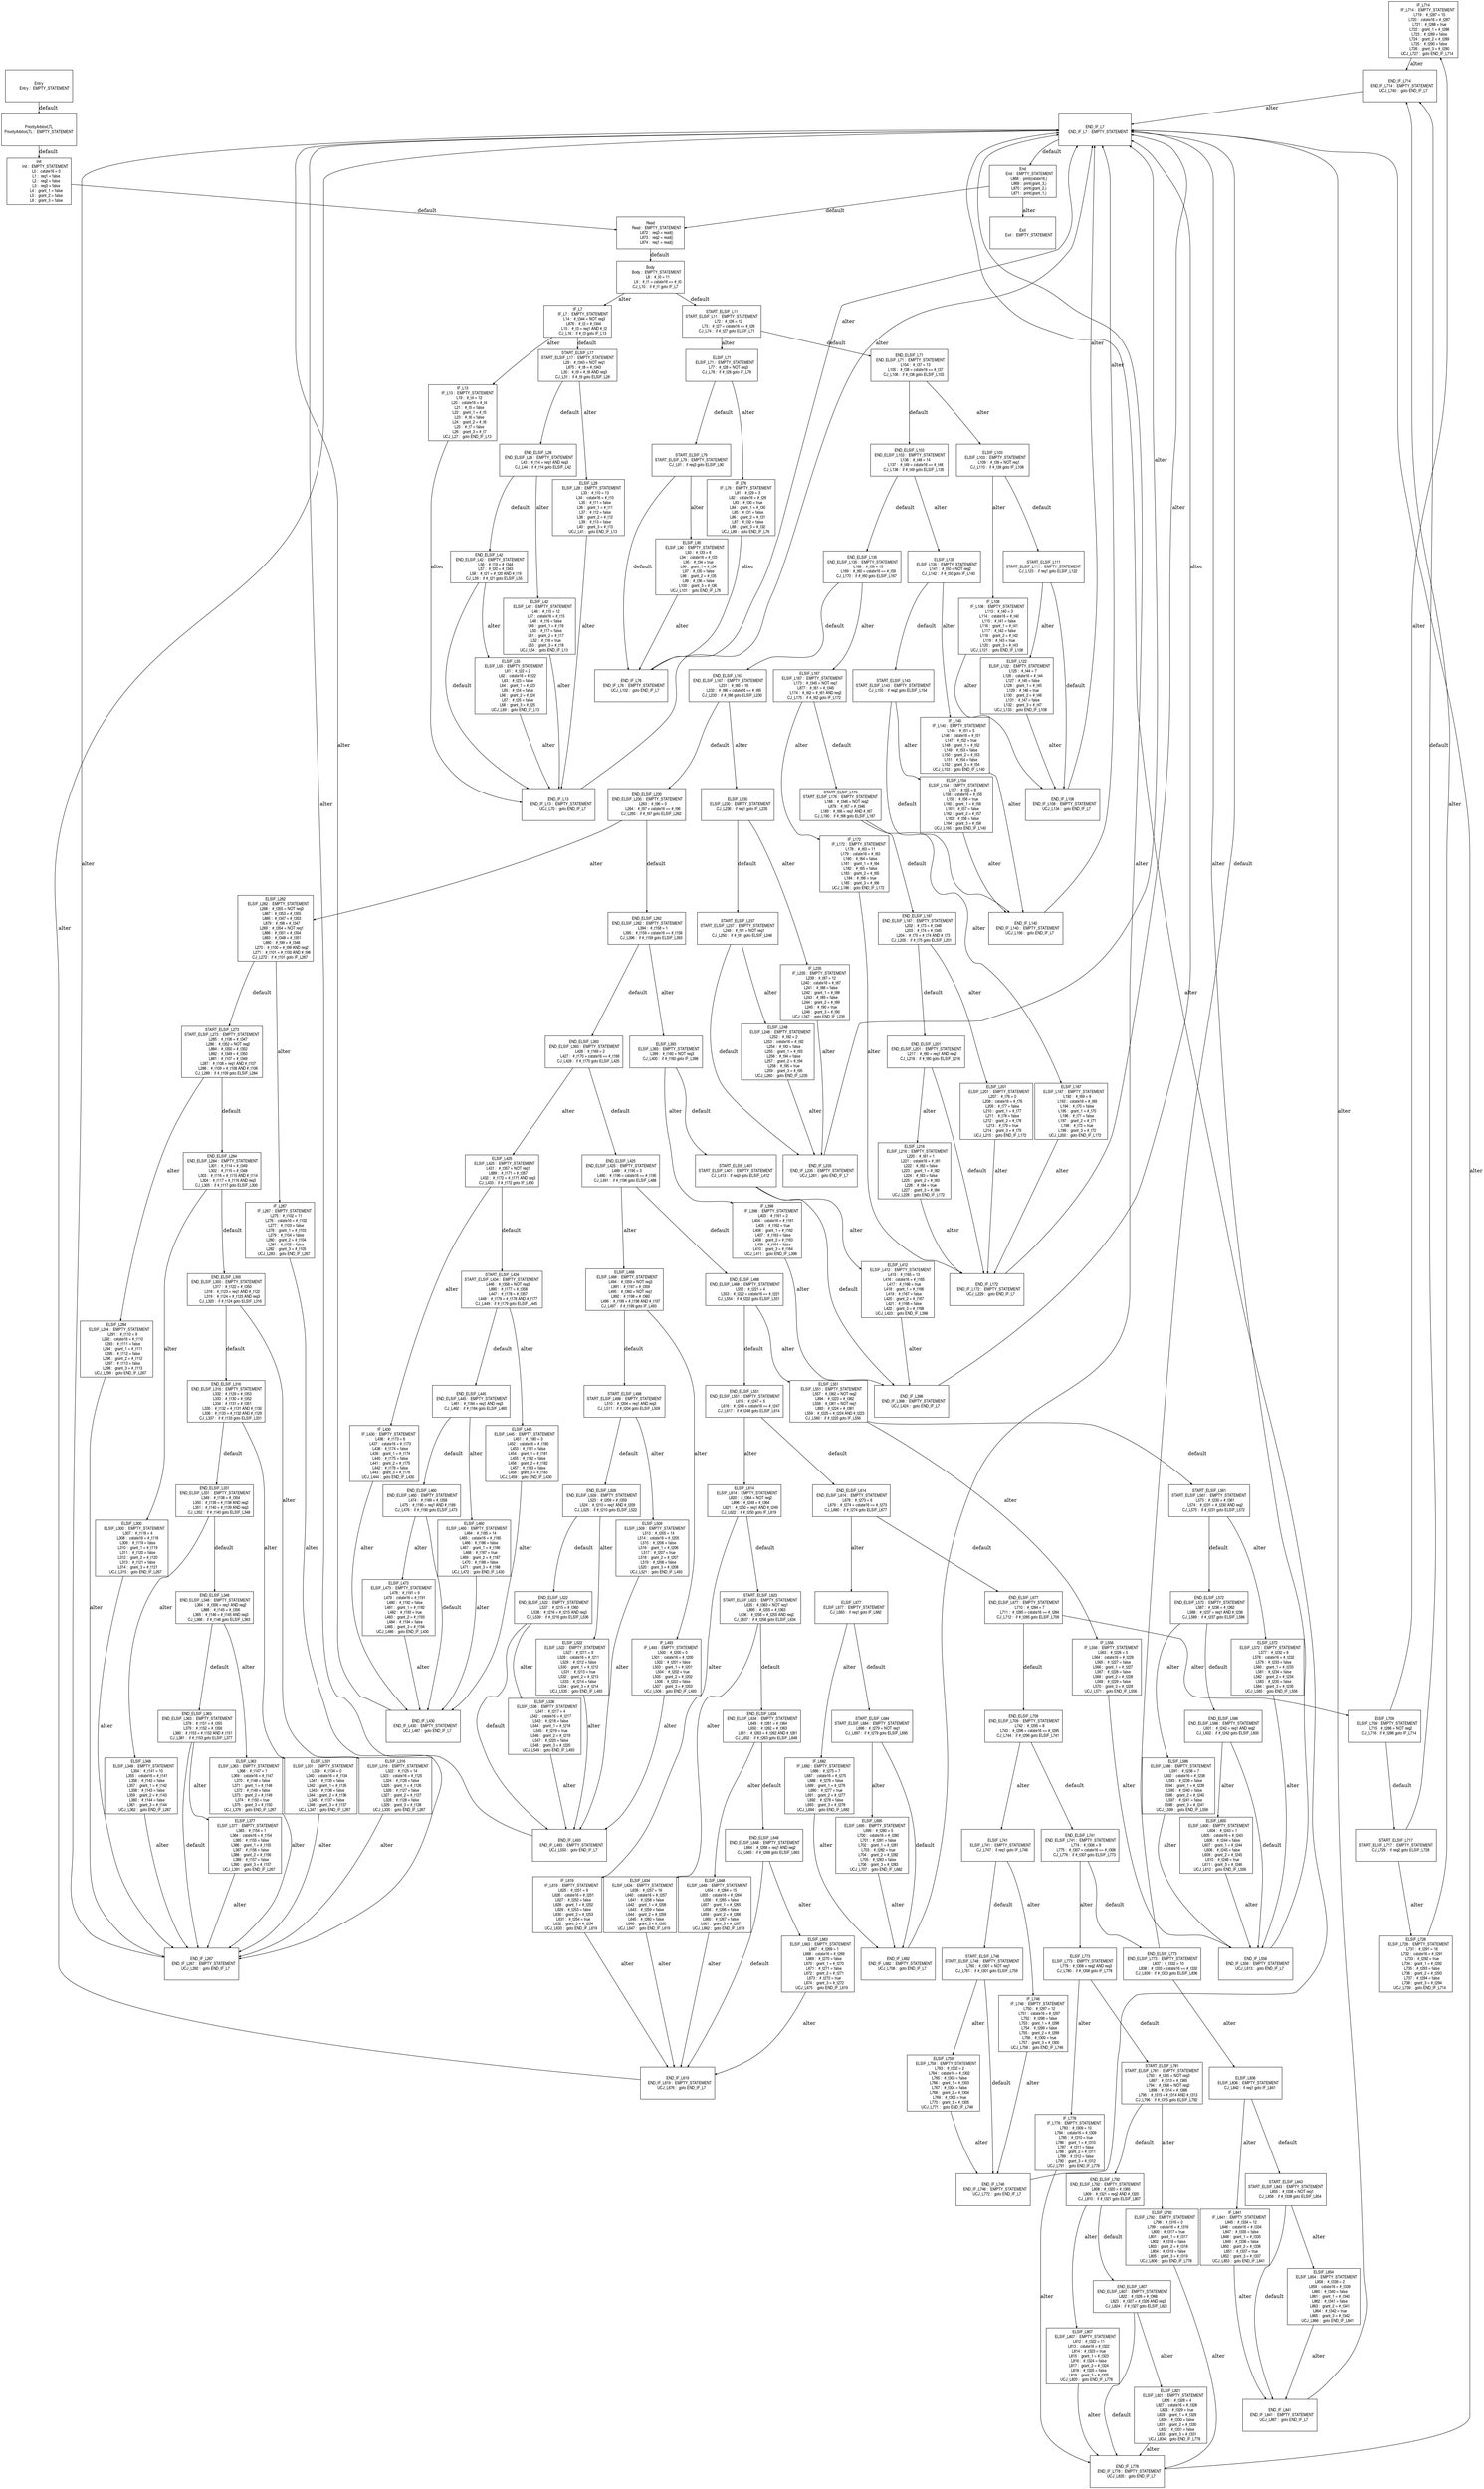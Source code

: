 digraph G {
  ranksep=.25;
  edge [arrowsize=.5]
  node [shape=rectangle, fontname="ArialNarrow",
        fontsize=12,  height=1.2];
  "IF_L714
        IF_L714 :  EMPTY_STATEMENT
           L719 :  #_t287 = 15
           L720 :  cstate16 = #_t287
           L721 :  #_t288 = true
           L722 :  grant_1 = #_t288
           L723 :  #_t289 = false
           L724 :  grant_2 = #_t289
           L725 :  #_t290 = false
           L726 :  grant_3 = #_t290
       UCJ_L727 :  goto END_IF_L714
"; "END_ELSIF_L648
 END_ELSIF_L648 :  EMPTY_STATEMENT
           L664 :  #_t268 = req1 AND req2
        CJ_L665 :  if #_t268 goto ELSIF_L663
"; "ELSIF_L201
     ELSIF_L201 :  EMPTY_STATEMENT
           L207 :  #_t76 = 0
           L208 :  cstate16 = #_t76
           L209 :  #_t77 = false
           L210 :  grant_1 = #_t77
           L211 :  #_t78 = false
           L212 :  grant_2 = #_t78
           L213 :  #_t79 = true
           L214 :  grant_3 = #_t79
       UCJ_L215 :  goto END_IF_L172
"; "ELSIF_L425
     ELSIF_L425 :  EMPTY_STATEMENT
           L431 :  #_t357 = NOT req1
           L889 :  #_t171 = #_t357
           L432 :  #_t172 = #_t171 AND req3
        CJ_L433 :  if #_t172 goto IF_L430
"; "ELSIF_L648
     ELSIF_L648 :  EMPTY_STATEMENT
           L654 :  #_t264 = 15
           L655 :  cstate16 = #_t264
           L656 :  #_t265 = false
           L657 :  grant_1 = #_t265
           L658 :  #_t266 = false
           L659 :  grant_2 = #_t266
           L660 :  #_t267 = false
           L661 :  grant_3 = #_t267
       UCJ_L662 :  goto END_IF_L619
"; "Read
           Read :  EMPTY_STATEMENT
           L872 :  req3 = read()
           L873 :  req2 = read()
           L874 :  req1 = read()
"; "ELSIF_L614
     ELSIF_L614 :  EMPTY_STATEMENT
           L620 :  #_t364 = NOT req2
           L896 :  #_t249 = #_t364
           L621 :  #_t250 = req1 AND #_t249
        CJ_L622 :  if #_t250 goto IF_L619
"; "END_ELSIF_L262
 END_ELSIF_L262 :  EMPTY_STATEMENT
           L394 :  #_t158 = 1
           L395 :  #_t159 = cstate16 == #_t158
        CJ_L396 :  if #_t159 goto ELSIF_L393
"; "ELSIF_L663
     ELSIF_L663 :  EMPTY_STATEMENT
           L667 :  #_t269 = 1
           L668 :  cstate16 = #_t269
           L669 :  #_t270 = false
           L670 :  grant_1 = #_t270
           L671 :  #_t271 = false
           L672 :  grant_2 = #_t271
           L673 :  #_t272 = true
           L674 :  grant_3 = #_t272
       UCJ_L675 :  goto END_IF_L619
"; "ELSIF_L600
     ELSIF_L600 :  EMPTY_STATEMENT
           L604 :  #_t243 = 1
           L605 :  cstate16 = #_t243
           L606 :  #_t244 = false
           L607 :  grant_1 = #_t244
           L608 :  #_t245 = false
           L609 :  grant_2 = #_t245
           L610 :  #_t246 = true
           L611 :  grant_3 = #_t246
       UCJ_L612 :  goto END_IF_L556
"; "IF_L108
        IF_L108 :  EMPTY_STATEMENT
           L113 :  #_t40 = 3
           L114 :  cstate16 = #_t40
           L115 :  #_t41 = false
           L116 :  grant_1 = #_t41
           L117 :  #_t42 = false
           L118 :  grant_2 = #_t42
           L119 :  #_t43 = true
           L120 :  grant_3 = #_t43
       UCJ_L121 :  goto END_IF_L108
"; "END_ELSIF_L284
 END_ELSIF_L284 :  EMPTY_STATEMENT
           L301 :  #_t114 = #_t349
           L302 :  #_t115 = #_t348
           L303 :  #_t116 = #_t115 AND #_t114
           L304 :  #_t117 = #_t116 AND req3
        CJ_L305 :  if #_t117 goto ELSIF_L300
"; "END_IF_L682
    END_IF_L682 :  EMPTY_STATEMENT
       UCJ_L708 :  goto END_IF_L7
"; "ELSIF_L230
     ELSIF_L230 :  EMPTY_STATEMENT
        CJ_L236 :  if req1 goto IF_L235
"; "END_ELSIF_L509
 END_ELSIF_L509 :  EMPTY_STATEMENT
           L523 :  #_t209 = #_t359
           L524 :  #_t210 = req1 AND #_t209
        CJ_L525 :  if #_t210 goto ELSIF_L522
"; "START_ELSIF_L434
START_ELSIF_L434 :  EMPTY_STATEMENT
           L446 :  #_t358 = NOT req3
           L890 :  #_t177 = #_t358
           L447 :  #_t178 = #_t357
           L448 :  #_t179 = #_t178 AND #_t177
        CJ_L449 :  if #_t179 goto ELSIF_L445
"; "ELSIF_L90
      ELSIF_L90 :  EMPTY_STATEMENT
            L93 :  #_t33 = 6
            L94 :  cstate16 = #_t33
            L95 :  #_t34 = true
            L96 :  grant_1 = #_t34
            L97 :  #_t35 = false
            L98 :  grant_2 = #_t35
            L99 :  #_t36 = false
           L100 :  grant_3 = #_t36
       UCJ_L101 :  goto END_IF_L76
"; "END_IF_L619
    END_IF_L619 :  EMPTY_STATEMENT
       UCJ_L676 :  goto END_IF_L7
"; "ELSIF_L509
     ELSIF_L509 :  EMPTY_STATEMENT
           L513 :  #_t205 = 14
           L514 :  cstate16 = #_t205
           L515 :  #_t206 = false
           L516 :  grant_1 = #_t206
           L517 :  #_t207 = true
           L518 :  grant_2 = #_t207
           L519 :  #_t208 = false
           L520 :  grant_3 = #_t208
       UCJ_L521 :  goto END_IF_L493
"; "ELSIF_L773
     ELSIF_L773 :  EMPTY_STATEMENT
           L779 :  #_t308 = req2 AND req3
        CJ_L780 :  if #_t308 goto IF_L778
"; "IF_L746
        IF_L746 :  EMPTY_STATEMENT
           L750 :  #_t297 = 12
           L751 :  cstate16 = #_t297
           L752 :  #_t298 = false
           L753 :  grant_1 = #_t298
           L754 :  #_t299 = false
           L755 :  grant_2 = #_t299
           L756 :  #_t300 = true
           L757 :  grant_3 = #_t300
       UCJ_L758 :  goto END_IF_L746
"; "START_ELSIF_L273
START_ELSIF_L273 :  EMPTY_STATEMENT
           L285 :  #_t106 = #_t347
           L286 :  #_t352 = NOT req2
           L884 :  #_t350 = #_t352
           L882 :  #_t349 = #_t350
           L881 :  #_t107 = #_t349
           L287 :  #_t108 = req1 AND #_t107
           L288 :  #_t109 = #_t108 AND #_t106
        CJ_L289 :  if #_t109 goto ELSIF_L284
"; "END_ELSIF_L393
 END_ELSIF_L393 :  EMPTY_STATEMENT
           L426 :  #_t169 = 2
           L427 :  #_t170 = cstate16 == #_t169
        CJ_L428 :  if #_t170 goto ELSIF_L425
"; "ELSIF_L377
     ELSIF_L377 :  EMPTY_STATEMENT
           L383 :  #_t154 = 1
           L384 :  cstate16 = #_t154
           L385 :  #_t155 = false
           L386 :  grant_1 = #_t155
           L387 :  #_t156 = false
           L388 :  grant_2 = #_t156
           L389 :  #_t157 = false
           L390 :  grant_3 = #_t157
       UCJ_L391 :  goto END_IF_L267
"; "START_ELSIF_L143
START_ELSIF_L143 :  EMPTY_STATEMENT
        CJ_L155 :  if req2 goto ELSIF_L154
"; "ELSIF_L42
      ELSIF_L42 :  EMPTY_STATEMENT
            L46 :  #_t15 = 12
            L47 :  cstate16 = #_t15
            L48 :  #_t16 = false
            L49 :  grant_1 = #_t16
            L50 :  #_t17 = false
            L51 :  grant_2 = #_t17
            L52 :  #_t18 = true
            L53 :  grant_3 = #_t18
        UCJ_L54 :  goto END_IF_L13
"; "START_ELSIF_L79
START_ELSIF_L79 :  EMPTY_STATEMENT
         CJ_L91 :  if req3 goto ELSIF_L90
"; "ELSIF_L284
     ELSIF_L284 :  EMPTY_STATEMENT
           L291 :  #_t110 = 9
           L292 :  cstate16 = #_t110
           L293 :  #_t111 = false
           L294 :  grant_1 = #_t111
           L295 :  #_t112 = false
           L296 :  grant_2 = #_t112
           L297 :  #_t113 = false
           L298 :  grant_3 = #_t113
       UCJ_L299 :  goto END_IF_L267
"; "END_IF_L778
    END_IF_L778 :  EMPTY_STATEMENT
       UCJ_L835 :  goto END_IF_L7
"; "ELSIF_L792
     ELSIF_L792 :  EMPTY_STATEMENT
           L798 :  #_t316 = 0
           L799 :  cstate16 = #_t316
           L800 :  #_t317 = true
           L801 :  grant_1 = #_t317
           L802 :  #_t318 = false
           L803 :  grant_2 = #_t318
           L804 :  #_t319 = false
           L805 :  grant_3 = #_t319
       UCJ_L806 :  goto END_IF_L778
"; "Entry
          Entry :  EMPTY_STATEMENT
"; "ELSIF_L363
     ELSIF_L363 :  EMPTY_STATEMENT
           L368 :  #_t147 = 1
           L369 :  cstate16 = #_t147
           L370 :  #_t148 = false
           L371 :  grant_1 = #_t148
           L372 :  #_t149 = false
           L373 :  grant_2 = #_t149
           L374 :  #_t150 = true
           L375 :  grant_3 = #_t150
       UCJ_L376 :  goto END_IF_L267
"; "END_IF_L430
    END_IF_L430 :  EMPTY_STATEMENT
       UCJ_L487 :  goto END_IF_L7
"; "END_ELSIF_L614
 END_ELSIF_L614 :  EMPTY_STATEMENT
           L678 :  #_t273 = 6
           L679 :  #_t274 = cstate16 == #_t273
        CJ_L680 :  if #_t274 goto ELSIF_L677
"; "ELSIF_L741
     ELSIF_L741 :  EMPTY_STATEMENT
        CJ_L747 :  if req1 goto IF_L746
"; "END_ELSIF_L348
 END_ELSIF_L348 :  EMPTY_STATEMENT
           L364 :  #_t356 = req1 AND req2
           L888 :  #_t145 = #_t356
           L365 :  #_t146 = #_t145 AND req3
        CJ_L366 :  if #_t146 goto ELSIF_L363
"; "START_ELSIF_L176
START_ELSIF_L176 :  EMPTY_STATEMENT
           L188 :  #_t346 = NOT req2
           L878 :  #_t67 = #_t346
           L189 :  #_t68 = req1 AND #_t67
        CJ_L190 :  if #_t68 goto ELSIF_L187
"; "ELSIF_L262
     ELSIF_L262 :  EMPTY_STATEMENT
           L268 :  #_t355 = NOT req3
           L887 :  #_t353 = #_t355
           L885 :  #_t347 = #_t353
           L879 :  #_t98 = #_t347
           L269 :  #_t354 = NOT req1
           L886 :  #_t351 = #_t354
           L883 :  #_t348 = #_t351
           L880 :  #_t99 = #_t348
           L270 :  #_t100 = #_t99 AND req2
           L271 :  #_t101 = #_t100 AND #_t98
        CJ_L272 :  if #_t101 goto IF_L267
"; "IF_L778
        IF_L778 :  EMPTY_STATEMENT
           L783 :  #_t309 = 10
           L784 :  cstate16 = #_t309
           L785 :  #_t310 = true
           L786 :  grant_1 = #_t310
           L787 :  #_t311 = false
           L788 :  grant_2 = #_t311
           L789 :  #_t312 = false
           L790 :  grant_3 = #_t312
       UCJ_L791 :  goto END_IF_L778
"; "ELSIF_L836
     ELSIF_L836 :  EMPTY_STATEMENT
        CJ_L842 :  if req1 goto IF_L841
"; "ELSIF_L728
     ELSIF_L728 :  EMPTY_STATEMENT
           L731 :  #_t291 = 16
           L732 :  cstate16 = #_t291
           L733 :  #_t292 = true
           L734 :  grant_1 = #_t292
           L735 :  #_t293 = false
           L736 :  grant_2 = #_t293
           L737 :  #_t294 = false
           L738 :  grant_3 = #_t294
       UCJ_L739 :  goto END_IF_L714
"; "END_IF_L7
      END_IF_L7 :  EMPTY_STATEMENT
"; "START_ELSIF_L111
START_ELSIF_L111 :  EMPTY_STATEMENT
        CJ_L123 :  if req1 goto ELSIF_L122
"; "END_ELSIF_L586
 END_ELSIF_L586 :  EMPTY_STATEMENT
           L601 :  #_t242 = req1 AND req2
        CJ_L602 :  if #_t242 goto ELSIF_L600
"; "END_ELSIF_L551
 END_ELSIF_L551 :  EMPTY_STATEMENT
           L615 :  #_t247 = 5
           L616 :  #_t248 = cstate16 == #_t247
        CJ_L617 :  if #_t248 goto ELSIF_L614
"; "Exit
           Exit :  EMPTY_STATEMENT
"; "ELSIF_L586
     ELSIF_L586 :  EMPTY_STATEMENT
           L591 :  #_t238 = 7
           L592 :  cstate16 = #_t238
           L593 :  #_t239 = false
           L594 :  grant_1 = #_t239
           L595 :  #_t240 = false
           L596 :  grant_2 = #_t240
           L597 :  #_t241 = false
           L598 :  grant_3 = #_t241
       UCJ_L599 :  goto END_IF_L556
"; "END_ELSIF_L773
 END_ELSIF_L773 :  EMPTY_STATEMENT
           L837 :  #_t332 = 10
           L838 :  #_t333 = cstate16 == #_t332
        CJ_L839 :  if #_t333 goto ELSIF_L836
"; "END_ELSIF_L807
 END_ELSIF_L807 :  EMPTY_STATEMENT
           L822 :  #_t326 = #_t366
           L823 :  #_t327 = #_t326 AND req3
        CJ_L824 :  if #_t327 goto ELSIF_L821
"; "START_ELSIF_L401
START_ELSIF_L401 :  EMPTY_STATEMENT
        CJ_L413 :  if req3 goto ELSIF_L412
"; "ELSIF_L412
     ELSIF_L412 :  EMPTY_STATEMENT
           L415 :  #_t165 = 13
           L416 :  cstate16 = #_t165
           L417 :  #_t166 = true
           L418 :  grant_1 = #_t166
           L419 :  #_t167 = false
           L420 :  grant_2 = #_t167
           L421 :  #_t168 = false
           L422 :  grant_3 = #_t168
       UCJ_L423 :  goto END_IF_L398
"; "IF_L619
        IF_L619 :  EMPTY_STATEMENT
           L625 :  #_t251 = 9
           L626 :  cstate16 = #_t251
           L627 :  #_t252 = false
           L628 :  grant_1 = #_t252
           L629 :  #_t253 = false
           L630 :  grant_2 = #_t253
           L631 :  #_t254 = true
           L632 :  grant_3 = #_t254
       UCJ_L633 :  goto END_IF_L619
"; "END_ELSIF_L300
 END_ELSIF_L300 :  EMPTY_STATEMENT
           L317 :  #_t122 = #_t350
           L318 :  #_t123 = req1 AND #_t122
           L319 :  #_t124 = #_t123 AND req3
        CJ_L320 :  if #_t124 goto ELSIF_L316
"; "START_ELSIF_L684
START_ELSIF_L684 :  EMPTY_STATEMENT
           L696 :  #_t279 = NOT req1
        CJ_L697 :  if #_t279 goto ELSIF_L695
"; "END_ELSIF_L709
 END_ELSIF_L709 :  EMPTY_STATEMENT
           L742 :  #_t295 = 8
           L743 :  #_t296 = cstate16 == #_t295
        CJ_L744 :  if #_t296 goto ELSIF_L741
"; "END_ELSIF_L167
 END_ELSIF_L167 :  EMPTY_STATEMENT
           L231 :  #_t85 = 16
           L232 :  #_t86 = cstate16 == #_t85
        CJ_L233 :  if #_t86 goto ELSIF_L230
"; "START_ELSIF_L748
START_ELSIF_L748 :  EMPTY_STATEMENT
           L760 :  #_t301 = NOT req1
        CJ_L761 :  if #_t301 goto ELSIF_L759
"; "IF_L235
        IF_L235 :  EMPTY_STATEMENT
           L239 :  #_t87 = 12
           L240 :  cstate16 = #_t87
           L241 :  #_t88 = false
           L242 :  grant_1 = #_t88
           L243 :  #_t89 = false
           L244 :  grant_2 = #_t89
           L245 :  #_t90 = true
           L246 :  grant_3 = #_t90
       UCJ_L247 :  goto END_IF_L235
"; "ELSIF_L154
     ELSIF_L154 :  EMPTY_STATEMENT
           L157 :  #_t55 = 8
           L158 :  cstate16 = #_t55
           L159 :  #_t56 = true
           L160 :  grant_1 = #_t56
           L161 :  #_t57 = false
           L162 :  grant_2 = #_t57
           L163 :  #_t58 = false
           L164 :  grant_3 = #_t58
       UCJ_L165 :  goto END_IF_L140
"; "IF_L430
        IF_L430 :  EMPTY_STATEMENT
           L436 :  #_t173 = 6
           L437 :  cstate16 = #_t173
           L438 :  #_t174 = false
           L439 :  grant_1 = #_t174
           L440 :  #_t175 = false
           L441 :  grant_2 = #_t175
           L442 :  #_t176 = false
           L443 :  grant_3 = #_t176
       UCJ_L444 :  goto END_IF_L430
"; "END_ELSIF_L677
 END_ELSIF_L677 :  EMPTY_STATEMENT
           L710 :  #_t284 = 7
           L711 :  #_t285 = cstate16 == #_t284
        CJ_L712 :  if #_t285 goto ELSIF_L709
"; "IF_L172
        IF_L172 :  EMPTY_STATEMENT
           L178 :  #_t63 = 11
           L179 :  cstate16 = #_t63
           L180 :  #_t64 = false
           L181 :  grant_1 = #_t64
           L182 :  #_t65 = false
           L183 :  grant_2 = #_t65
           L184 :  #_t66 = true
           L185 :  grant_3 = #_t66
       UCJ_L186 :  goto END_IF_L172
"; "ELSIF_L55
      ELSIF_L55 :  EMPTY_STATEMENT
            L61 :  #_t22 = 2
            L62 :  cstate16 = #_t22
            L63 :  #_t23 = false
            L64 :  grant_1 = #_t23
            L65 :  #_t24 = false
            L66 :  grant_2 = #_t24
            L67 :  #_t25 = false
            L68 :  grant_3 = #_t25
        UCJ_L69 :  goto END_IF_L13
"; "END_ELSIF_L187
 END_ELSIF_L187 :  EMPTY_STATEMENT
           L202 :  #_t73 = #_t346
           L203 :  #_t74 = #_t345
           L204 :  #_t75 = #_t74 AND #_t73
        CJ_L205 :  if #_t75 goto ELSIF_L201
"; "END_ELSIF_L316
 END_ELSIF_L316 :  EMPTY_STATEMENT
           L332 :  #_t129 = #_t353
           L333 :  #_t130 = #_t352
           L334 :  #_t131 = #_t351
           L335 :  #_t132 = #_t131 AND #_t130
           L336 :  #_t133 = #_t132 AND #_t129
        CJ_L337 :  if #_t133 goto ELSIF_L331
"; "START_ELSIF_L781
START_ELSIF_L781 :  EMPTY_STATEMENT
           L793 :  #_t365 = NOT req3
           L897 :  #_t313 = #_t365
           L794 :  #_t366 = NOT req2
           L898 :  #_t314 = #_t366
           L795 :  #_t315 = #_t314 AND #_t313
        CJ_L796 :  if #_t315 goto ELSIF_L792
"; "END_IF_L556
    END_IF_L556 :  EMPTY_STATEMENT
       UCJ_L613 :  goto END_IF_L7
"; "START_ELSIF_L717
START_ELSIF_L717 :  EMPTY_STATEMENT
        CJ_L729 :  if req2 goto ELSIF_L728
"; "END_IF_L13
     END_IF_L13 :  EMPTY_STATEMENT
        UCJ_L70 :  goto END_IF_L7
"; "ELSIF_L677
     ELSIF_L677 :  EMPTY_STATEMENT
        CJ_L683 :  if req1 goto IF_L682
"; "ELSIF_L248
     ELSIF_L248 :  EMPTY_STATEMENT
           L252 :  #_t92 = 2
           L253 :  cstate16 = #_t92
           L254 :  #_t93 = false
           L255 :  grant_1 = #_t93
           L256 :  #_t94 = false
           L257 :  grant_2 = #_t94
           L258 :  #_t95 = true
           L259 :  grant_3 = #_t95
       UCJ_L260 :  goto END_IF_L235
"; "END_ELSIF_L488
 END_ELSIF_L488 :  EMPTY_STATEMENT
           L552 :  #_t221 = 4
           L553 :  #_t222 = cstate16 == #_t221
        CJ_L554 :  if #_t222 goto ELSIF_L551
"; "ELSIF_L331
     ELSIF_L331 :  EMPTY_STATEMENT
           L339 :  #_t134 = 0
           L340 :  cstate16 = #_t134
           L341 :  #_t135 = false
           L342 :  grant_1 = #_t135
           L343 :  #_t136 = false
           L344 :  grant_2 = #_t136
           L345 :  #_t137 = false
           L346 :  grant_3 = #_t137
       UCJ_L347 :  goto END_IF_L267
"; "End
            End :  EMPTY_STATEMENT
           L868 :  print(cstate16,)
           L869 :  print(grant_3,)
           L870 :  print(grant_2,)
           L871 :  print(grant_1,)
"; "START_ELSIF_L17
START_ELSIF_L17 :  EMPTY_STATEMENT
            L29 :  #_t343 = NOT req1
           L875 :  #_t8 = #_t343
            L30 :  #_t9 = #_t8 AND req3
         CJ_L31 :  if #_t9 goto ELSIF_L28
"; "ELSIF_L460
     ELSIF_L460 :  EMPTY_STATEMENT
           L464 :  #_t185 = 14
           L465 :  cstate16 = #_t185
           L466 :  #_t186 = false
           L467 :  grant_1 = #_t186
           L468 :  #_t187 = true
           L469 :  grant_2 = #_t187
           L470 :  #_t188 = false
           L471 :  grant_3 = #_t188
       UCJ_L472 :  goto END_IF_L430
"; "END_IF_L140
    END_IF_L140 :  EMPTY_STATEMENT
       UCJ_L166 :  goto END_IF_L7
"; "ELSIF_L216
     ELSIF_L216 :  EMPTY_STATEMENT
           L220 :  #_t81 = 1
           L221 :  cstate16 = #_t81
           L222 :  #_t82 = false
           L223 :  grant_1 = #_t82
           L224 :  #_t83 = false
           L225 :  grant_2 = #_t83
           L226 :  #_t84 = true
           L227 :  grant_3 = #_t84
       UCJ_L228 :  goto END_IF_L172
"; "END_ELSIF_L792
 END_ELSIF_L792 :  EMPTY_STATEMENT
           L808 :  #_t320 = #_t365
           L809 :  #_t321 = req2 AND #_t320
        CJ_L810 :  if #_t321 goto ELSIF_L807
"; "END_ELSIF_L460
 END_ELSIF_L460 :  EMPTY_STATEMENT
           L474 :  #_t189 = #_t358
           L475 :  #_t190 = req1 AND #_t189
        CJ_L476 :  if #_t190 goto ELSIF_L473
"; "END_ELSIF_L522
 END_ELSIF_L522 :  EMPTY_STATEMENT
           L537 :  #_t215 = #_t360
           L538 :  #_t216 = #_t215 AND req3
        CJ_L539 :  if #_t216 goto ELSIF_L536
"; "Body
           Body :  EMPTY_STATEMENT
             L8 :  #_t0 = 11
             L9 :  #_t1 = cstate16 == #_t0
         CJ_L10 :  if #_t1 goto IF_L7
"; "END_IF_L841
    END_IF_L841 :  EMPTY_STATEMENT
       UCJ_L867 :  goto END_IF_L7
"; "END_ELSIF_L425
 END_ELSIF_L425 :  EMPTY_STATEMENT
           L489 :  #_t195 = 3
           L490 :  #_t196 = cstate16 == #_t195
        CJ_L491 :  if #_t196 goto ELSIF_L488
"; "END_ELSIF_L445
 END_ELSIF_L445 :  EMPTY_STATEMENT
           L461 :  #_t184 = req1 AND req3
        CJ_L462 :  if #_t184 goto ELSIF_L460
"; "ELSIF_L300
     ELSIF_L300 :  EMPTY_STATEMENT
           L307 :  #_t118 = 4
           L308 :  cstate16 = #_t118
           L309 :  #_t119 = false
           L310 :  grant_1 = #_t119
           L311 :  #_t120 = false
           L312 :  grant_2 = #_t120
           L313 :  #_t121 = false
           L314 :  grant_3 = #_t121
       UCJ_L315 :  goto END_IF_L267
"; "END_IF_L108
    END_IF_L108 :  EMPTY_STATEMENT
       UCJ_L134 :  goto END_IF_L7
"; "ELSIF_L572
     ELSIF_L572 :  EMPTY_STATEMENT
           L577 :  #_t232 = 8
           L578 :  cstate16 = #_t232
           L579 :  #_t233 = false
           L580 :  grant_1 = #_t233
           L581 :  #_t234 = false
           L582 :  grant_2 = #_t234
           L583 :  #_t235 = false
           L584 :  grant_3 = #_t235
       UCJ_L585 :  goto END_IF_L556
"; "Init
           Init :  EMPTY_STATEMENT
             L0 :  cstate16 = 0
             L1 :  req1 = false
             L2 :  req2 = false
             L3 :  req3 = false
             L4 :  grant_1 = false
             L5 :  grant_2 = false
             L6 :  grant_3 = false
"; "ELSIF_L187
     ELSIF_L187 :  EMPTY_STATEMENT
           L192 :  #_t69 = 9
           L193 :  cstate16 = #_t69
           L194 :  #_t70 = false
           L195 :  grant_1 = #_t70
           L196 :  #_t71 = false
           L197 :  grant_2 = #_t71
           L198 :  #_t72 = true
           L199 :  grant_3 = #_t72
       UCJ_L200 :  goto END_IF_L172
"; "END_ELSIF_L331
 END_ELSIF_L331 :  EMPTY_STATEMENT
           L349 :  #_t138 = #_t354
           L350 :  #_t139 = #_t138 AND req2
           L351 :  #_t140 = #_t139 AND req3
        CJ_L352 :  if #_t140 goto ELSIF_L348
"; "END_ELSIF_L71
  END_ELSIF_L71 :  EMPTY_STATEMENT
           L104 :  #_t37 = 13
           L105 :  #_t38 = cstate16 == #_t37
        CJ_L106 :  if #_t38 goto ELSIF_L103
"; "ELSIF_L522
     ELSIF_L522 :  EMPTY_STATEMENT
           L527 :  #_t211 = 9
           L528 :  cstate16 = #_t211
           L529 :  #_t212 = false
           L530 :  grant_1 = #_t212
           L531 :  #_t213 = true
           L532 :  grant_2 = #_t213
           L533 :  #_t214 = false
           L534 :  grant_3 = #_t214
       UCJ_L535 :  goto END_IF_L493
"; "END_IF_L714
    END_IF_L714 :  EMPTY_STATEMENT
       UCJ_L740 :  goto END_IF_L7
"; "START_ELSIF_L561
START_ELSIF_L561 :  EMPTY_STATEMENT
           L573 :  #_t230 = #_t361
           L574 :  #_t231 = #_t230 AND req2
        CJ_L575 :  if #_t231 goto ELSIF_L572
"; "IF_L140
        IF_L140 :  EMPTY_STATEMENT
           L145 :  #_t51 = 5
           L146 :  cstate16 = #_t51
           L147 :  #_t52 = true
           L148 :  grant_1 = #_t52
           L149 :  #_t53 = false
           L150 :  grant_2 = #_t53
           L151 :  #_t54 = false
           L152 :  grant_3 = #_t54
       UCJ_L153 :  goto END_IF_L140
"; "IF_L398
        IF_L398 :  EMPTY_STATEMENT
           L403 :  #_t161 = 2
           L404 :  cstate16 = #_t161
           L405 :  #_t162 = true
           L406 :  grant_1 = #_t162
           L407 :  #_t163 = false
           L408 :  grant_2 = #_t163
           L409 :  #_t164 = false
           L410 :  grant_3 = #_t164
       UCJ_L411 :  goto END_IF_L398
"; "ELSIF_L167
     ELSIF_L167 :  EMPTY_STATEMENT
           L173 :  #_t345 = NOT req1
           L877 :  #_t61 = #_t345
           L174 :  #_t62 = #_t61 AND req2
        CJ_L175 :  if #_t62 goto IF_L172
"; "IF_L493
        IF_L493 :  EMPTY_STATEMENT
           L500 :  #_t200 = 0
           L501 :  cstate16 = #_t200
           L502 :  #_t201 = false
           L503 :  grant_1 = #_t201
           L504 :  #_t202 = true
           L505 :  grant_2 = #_t202
           L506 :  #_t203 = false
           L507 :  grant_3 = #_t203
       UCJ_L508 :  goto END_IF_L493
"; "END_IF_L267
    END_IF_L267 :  EMPTY_STATEMENT
       UCJ_L392 :  goto END_IF_L7
"; "ELSIF_L316
     ELSIF_L316 :  EMPTY_STATEMENT
           L322 :  #_t125 = 14
           L323 :  cstate16 = #_t125
           L324 :  #_t126 = false
           L325 :  grant_1 = #_t126
           L326 :  #_t127 = false
           L327 :  grant_2 = #_t127
           L328 :  #_t128 = false
           L329 :  grant_3 = #_t128
       UCJ_L330 :  goto END_IF_L267
"; "IF_L556
        IF_L556 :  EMPTY_STATEMENT
           L563 :  #_t226 = 5
           L564 :  cstate16 = #_t226
           L565 :  #_t227 = false
           L566 :  grant_1 = #_t227
           L567 :  #_t228 = false
           L568 :  grant_2 = #_t228
           L569 :  #_t229 = false
           L570 :  grant_3 = #_t229
       UCJ_L571 :  goto END_IF_L556
"; "END_ELSIF_L28
  END_ELSIF_L28 :  EMPTY_STATEMENT
            L43 :  #_t14 = req1 AND req3
         CJ_L44 :  if #_t14 goto ELSIF_L42
"; "END_IF_L746
    END_IF_L746 :  EMPTY_STATEMENT
       UCJ_L772 :  goto END_IF_L7
"; "IF_L7
          IF_L7 :  EMPTY_STATEMENT
            L14 :  #_t344 = NOT req3
           L876 :  #_t2 = #_t344
            L15 :  #_t3 = req1 AND #_t2
         CJ_L16 :  if #_t3 goto IF_L13
"; "END_ELSIF_L103
 END_ELSIF_L103 :  EMPTY_STATEMENT
           L136 :  #_t48 = 14
           L137 :  #_t49 = cstate16 == #_t48
        CJ_L138 :  if #_t49 goto ELSIF_L135
"; "ELSIF_L695
     ELSIF_L695 :  EMPTY_STATEMENT
           L699 :  #_t280 = 5
           L700 :  cstate16 = #_t280
           L701 :  #_t281 = false
           L702 :  grant_1 = #_t281
           L703 :  #_t282 = true
           L704 :  grant_2 = #_t282
           L705 :  #_t283 = false
           L706 :  grant_3 = #_t283
       UCJ_L707 :  goto END_IF_L682
"; "END_ELSIF_L741
 END_ELSIF_L741 :  EMPTY_STATEMENT
           L774 :  #_t306 = 9
           L775 :  #_t307 = cstate16 == #_t306
        CJ_L776 :  if #_t307 goto ELSIF_L773
"; "END_ELSIF_L135
 END_ELSIF_L135 :  EMPTY_STATEMENT
           L168 :  #_t59 = 15
           L169 :  #_t60 = cstate16 == #_t59
        CJ_L170 :  if #_t60 goto ELSIF_L167
"; "ELSIF_L473
     ELSIF_L473 :  EMPTY_STATEMENT
           L478 :  #_t191 = 9
           L479 :  cstate16 = #_t191
           L480 :  #_t192 = false
           L481 :  grant_1 = #_t192
           L482 :  #_t193 = true
           L483 :  grant_2 = #_t193
           L484 :  #_t194 = false
           L485 :  grant_3 = #_t194
       UCJ_L486 :  goto END_IF_L430
"; "ELSIF_L28
      ELSIF_L28 :  EMPTY_STATEMENT
            L33 :  #_t10 = 13
            L34 :  cstate16 = #_t10
            L35 :  #_t11 = false
            L36 :  grant_1 = #_t11
            L37 :  #_t12 = false
            L38 :  grant_2 = #_t12
            L39 :  #_t13 = false
            L40 :  grant_3 = #_t13
        UCJ_L41 :  goto END_IF_L13
"; "END_ELSIF_L201
 END_ELSIF_L201 :  EMPTY_STATEMENT
           L217 :  #_t80 = req1 AND req2
        CJ_L218 :  if #_t80 goto ELSIF_L216
"; "ELSIF_L135
     ELSIF_L135 :  EMPTY_STATEMENT
           L141 :  #_t50 = NOT req2
        CJ_L142 :  if #_t50 goto IF_L140
"; "ELSIF_L634
     ELSIF_L634 :  EMPTY_STATEMENT
           L639 :  #_t257 = 16
           L640 :  cstate16 = #_t257
           L641 :  #_t258 = false
           L642 :  grant_1 = #_t258
           L643 :  #_t259 = false
           L644 :  grant_2 = #_t259
           L645 :  #_t260 = false
           L646 :  grant_3 = #_t260
       UCJ_L647 :  goto END_IF_L619
"; "END_ELSIF_L230
 END_ELSIF_L230 :  EMPTY_STATEMENT
           L263 :  #_t96 = 0
           L264 :  #_t97 = cstate16 == #_t96
        CJ_L265 :  if #_t97 goto ELSIF_L262
"; "ELSIF_L854
     ELSIF_L854 :  EMPTY_STATEMENT
           L858 :  #_t339 = 2
           L859 :  cstate16 = #_t339
           L860 :  #_t340 = false
           L861 :  grant_1 = #_t340
           L862 :  #_t341 = false
           L863 :  grant_2 = #_t341
           L864 :  #_t342 = true
           L865 :  grant_3 = #_t342
       UCJ_L866 :  goto END_IF_L841
"; "START_ELSIF_L843
START_ELSIF_L843 :  EMPTY_STATEMENT
           L855 :  #_t338 = NOT req1
        CJ_L856 :  if #_t338 goto ELSIF_L854
"; "ELSIF_L103
     ELSIF_L103 :  EMPTY_STATEMENT
           L109 :  #_t39 = NOT req1
        CJ_L110 :  if #_t39 goto IF_L108
"; "ELSIF_L551
     ELSIF_L551 :  EMPTY_STATEMENT
           L557 :  #_t362 = NOT req2
           L894 :  #_t223 = #_t362
           L558 :  #_t361 = NOT req1
           L893 :  #_t224 = #_t361
           L559 :  #_t225 = #_t224 AND #_t223
        CJ_L560 :  if #_t225 goto IF_L556
"; "IF_L267
        IF_L267 :  EMPTY_STATEMENT
           L275 :  #_t102 = 11
           L276 :  cstate16 = #_t102
           L277 :  #_t103 = false
           L278 :  grant_1 = #_t103
           L279 :  #_t104 = false
           L280 :  grant_2 = #_t104
           L281 :  #_t105 = false
           L282 :  grant_3 = #_t105
       UCJ_L283 :  goto END_IF_L267
"; "IF_L13
         IF_L13 :  EMPTY_STATEMENT
            L19 :  #_t4 = 12
            L20 :  cstate16 = #_t4
            L21 :  #_t5 = false
            L22 :  grant_1 = #_t5
            L23 :  #_t6 = false
            L24 :  grant_2 = #_t6
            L25 :  #_t7 = false
            L26 :  grant_3 = #_t7
        UCJ_L27 :  goto END_IF_L13
"; "IF_L841
        IF_L841 :  EMPTY_STATEMENT
           L845 :  #_t334 = 12
           L846 :  cstate16 = #_t334
           L847 :  #_t335 = false
           L848 :  grant_1 = #_t335
           L849 :  #_t336 = false
           L850 :  grant_2 = #_t336
           L851 :  #_t337 = true
           L852 :  grant_3 = #_t337
       UCJ_L853 :  goto END_IF_L841
"; "ELSIF_L71
      ELSIF_L71 :  EMPTY_STATEMENT
            L77 :  #_t28 = NOT req3
         CJ_L78 :  if #_t28 goto IF_L76
"; "IF_L76
         IF_L76 :  EMPTY_STATEMENT
            L81 :  #_t29 = 3
            L82 :  cstate16 = #_t29
            L83 :  #_t30 = true
            L84 :  grant_1 = #_t30
            L85 :  #_t31 = false
            L86 :  grant_2 = #_t31
            L87 :  #_t32 = false
            L88 :  grant_3 = #_t32
        UCJ_L89 :  goto END_IF_L76
"; "END_IF_L172
    END_IF_L172 :  EMPTY_STATEMENT
       UCJ_L229 :  goto END_IF_L7
"; "ELSIF_L807
     ELSIF_L807 :  EMPTY_STATEMENT
           L812 :  #_t322 = 11
           L813 :  cstate16 = #_t322
           L814 :  #_t323 = true
           L815 :  grant_1 = #_t323
           L816 :  #_t324 = false
           L817 :  grant_2 = #_t324
           L818 :  #_t325 = false
           L819 :  grant_3 = #_t325
       UCJ_L820 :  goto END_IF_L778
"; "PriorityArbitorLTL
PriorityArbitorLTL :  EMPTY_STATEMENT
"; "ELSIF_L393
     ELSIF_L393 :  EMPTY_STATEMENT
           L399 :  #_t160 = NOT req3
        CJ_L400 :  if #_t160 goto IF_L398
"; "END_ELSIF_L363
 END_ELSIF_L363 :  EMPTY_STATEMENT
           L378 :  #_t151 = #_t355
           L379 :  #_t152 = #_t356
           L380 :  #_t153 = #_t152 AND #_t151
        CJ_L381 :  if #_t153 goto ELSIF_L377
"; "ELSIF_L821
     ELSIF_L821 :  EMPTY_STATEMENT
           L826 :  #_t328 = 4
           L827 :  cstate16 = #_t328
           L828 :  #_t329 = true
           L829 :  grant_1 = #_t329
           L830 :  #_t330 = false
           L831 :  grant_2 = #_t330
           L832 :  #_t331 = false
           L833 :  grant_3 = #_t331
       UCJ_L834 :  goto END_IF_L778
"; "START_ELSIF_L11
START_ELSIF_L11 :  EMPTY_STATEMENT
            L72 :  #_t26 = 12
            L73 :  #_t27 = cstate16 == #_t26
         CJ_L74 :  if #_t27 goto ELSIF_L71
"; "ELSIF_L445
     ELSIF_L445 :  EMPTY_STATEMENT
           L451 :  #_t180 = 3
           L452 :  cstate16 = #_t180
           L453 :  #_t181 = false
           L454 :  grant_1 = #_t181
           L455 :  #_t182 = false
           L456 :  grant_2 = #_t182
           L457 :  #_t183 = false
           L458 :  grant_3 = #_t183
       UCJ_L459 :  goto END_IF_L430
"; "START_ELSIF_L623
START_ELSIF_L623 :  EMPTY_STATEMENT
           L635 :  #_t363 = NOT req1
           L895 :  #_t255 = #_t363
           L636 :  #_t256 = #_t255 AND req2
        CJ_L637 :  if #_t256 goto ELSIF_L634
"; "END_IF_L493
    END_IF_L493 :  EMPTY_STATEMENT
       UCJ_L550 :  goto END_IF_L7
"; "END_ELSIF_L42
  END_ELSIF_L42 :  EMPTY_STATEMENT
            L56 :  #_t19 = #_t344
            L57 :  #_t20 = #_t343
            L58 :  #_t21 = #_t20 AND #_t19
         CJ_L59 :  if #_t21 goto ELSIF_L55
"; "END_IF_L235
    END_IF_L235 :  EMPTY_STATEMENT
       UCJ_L261 :  goto END_IF_L7
"; "END_IF_L398
    END_IF_L398 :  EMPTY_STATEMENT
       UCJ_L424 :  goto END_IF_L7
"; "END_ELSIF_L634
 END_ELSIF_L634 :  EMPTY_STATEMENT
           L649 :  #_t261 = #_t364
           L650 :  #_t262 = #_t363
           L651 :  #_t263 = #_t262 AND #_t261
        CJ_L652 :  if #_t263 goto ELSIF_L648
"; "ELSIF_L759
     ELSIF_L759 :  EMPTY_STATEMENT
           L763 :  #_t302 = 2
           L764 :  cstate16 = #_t302
           L765 :  #_t303 = false
           L766 :  grant_1 = #_t303
           L767 :  #_t304 = false
           L768 :  grant_2 = #_t304
           L769 :  #_t305 = true
           L770 :  grant_3 = #_t305
       UCJ_L771 :  goto END_IF_L746
"; "ELSIF_L488
     ELSIF_L488 :  EMPTY_STATEMENT
           L494 :  #_t359 = NOT req3
           L891 :  #_t197 = #_t359
           L495 :  #_t360 = NOT req1
           L892 :  #_t198 = #_t360
           L496 :  #_t199 = #_t198 AND #_t197
        CJ_L497 :  if #_t199 goto IF_L493
"; "ELSIF_L536
     ELSIF_L536 :  EMPTY_STATEMENT
           L541 :  #_t217 = 4
           L542 :  cstate16 = #_t217
           L543 :  #_t218 = false
           L544 :  grant_1 = #_t218
           L545 :  #_t219 = true
           L546 :  grant_2 = #_t219
           L547 :  #_t220 = false
           L548 :  grant_3 = #_t220
       UCJ_L549 :  goto END_IF_L493
"; "IF_L682
        IF_L682 :  EMPTY_STATEMENT
           L686 :  #_t275 = 7
           L687 :  cstate16 = #_t275
           L688 :  #_t276 = false
           L689 :  grant_1 = #_t276
           L690 :  #_t277 = true
           L691 :  grant_2 = #_t277
           L692 :  #_t278 = false
           L693 :  grant_3 = #_t278
       UCJ_L694 :  goto END_IF_L682
"; "START_ELSIF_L237
START_ELSIF_L237 :  EMPTY_STATEMENT
           L249 :  #_t91 = NOT req1
        CJ_L250 :  if #_t91 goto ELSIF_L248
"; "END_ELSIF_L572
 END_ELSIF_L572 :  EMPTY_STATEMENT
           L587 :  #_t236 = #_t362
           L588 :  #_t237 = req1 AND #_t236
        CJ_L589 :  if #_t237 goto ELSIF_L586
"; "END_IF_L76
     END_IF_L76 :  EMPTY_STATEMENT
       UCJ_L102 :  goto END_IF_L7
"; "ELSIF_L122
     ELSIF_L122 :  EMPTY_STATEMENT
           L125 :  #_t44 = 7
           L126 :  cstate16 = #_t44
           L127 :  #_t45 = false
           L128 :  grant_1 = #_t45
           L129 :  #_t46 = true
           L130 :  grant_2 = #_t46
           L131 :  #_t47 = false
           L132 :  grant_3 = #_t47
       UCJ_L133 :  goto END_IF_L108
"; "START_ELSIF_L498
START_ELSIF_L498 :  EMPTY_STATEMENT
           L510 :  #_t204 = req1 AND req3
        CJ_L511 :  if #_t204 goto ELSIF_L509
"; "ELSIF_L348
     ELSIF_L348 :  EMPTY_STATEMENT
           L354 :  #_t141 = 10
           L355 :  cstate16 = #_t141
           L356 :  #_t142 = false
           L357 :  grant_1 = #_t142
           L358 :  #_t143 = false
           L359 :  grant_2 = #_t143
           L360 :  #_t144 = false
           L361 :  grant_3 = #_t144
       UCJ_L362 :  goto END_IF_L267
"; "ELSIF_L709
     ELSIF_L709 :  EMPTY_STATEMENT
           L715 :  #_t286 = NOT req2
        CJ_L716 :  if #_t286 goto IF_L714
"; 
  "PriorityArbitorLTL
PriorityArbitorLTL :  EMPTY_STATEMENT
" -> "Init
           Init :  EMPTY_STATEMENT
             L0 :  cstate16 = 0
             L1 :  req1 = false
             L2 :  req2 = false
             L3 :  req3 = false
             L4 :  grant_1 = false
             L5 :  grant_2 = false
             L6 :  grant_3 = false
"  [label="default"];
  "Init
           Init :  EMPTY_STATEMENT
             L0 :  cstate16 = 0
             L1 :  req1 = false
             L2 :  req2 = false
             L3 :  req3 = false
             L4 :  grant_1 = false
             L5 :  grant_2 = false
             L6 :  grant_3 = false
" -> "Read
           Read :  EMPTY_STATEMENT
           L872 :  req3 = read()
           L873 :  req2 = read()
           L874 :  req1 = read()
"  [label="default"];
  "Body
           Body :  EMPTY_STATEMENT
             L8 :  #_t0 = 11
             L9 :  #_t1 = cstate16 == #_t0
         CJ_L10 :  if #_t1 goto IF_L7
" -> "START_ELSIF_L11
START_ELSIF_L11 :  EMPTY_STATEMENT
            L72 :  #_t26 = 12
            L73 :  #_t27 = cstate16 == #_t26
         CJ_L74 :  if #_t27 goto ELSIF_L71
"  [label="default"];
  "Body
           Body :  EMPTY_STATEMENT
             L8 :  #_t0 = 11
             L9 :  #_t1 = cstate16 == #_t0
         CJ_L10 :  if #_t1 goto IF_L7
" -> "IF_L7
          IF_L7 :  EMPTY_STATEMENT
            L14 :  #_t344 = NOT req3
           L876 :  #_t2 = #_t344
            L15 :  #_t3 = req1 AND #_t2
         CJ_L16 :  if #_t3 goto IF_L13
"  [label="alter"];
  "IF_L7
          IF_L7 :  EMPTY_STATEMENT
            L14 :  #_t344 = NOT req3
           L876 :  #_t2 = #_t344
            L15 :  #_t3 = req1 AND #_t2
         CJ_L16 :  if #_t3 goto IF_L13
" -> "START_ELSIF_L17
START_ELSIF_L17 :  EMPTY_STATEMENT
            L29 :  #_t343 = NOT req1
           L875 :  #_t8 = #_t343
            L30 :  #_t9 = #_t8 AND req3
         CJ_L31 :  if #_t9 goto ELSIF_L28
"  [label="default"];
  "IF_L7
          IF_L7 :  EMPTY_STATEMENT
            L14 :  #_t344 = NOT req3
           L876 :  #_t2 = #_t344
            L15 :  #_t3 = req1 AND #_t2
         CJ_L16 :  if #_t3 goto IF_L13
" -> "IF_L13
         IF_L13 :  EMPTY_STATEMENT
            L19 :  #_t4 = 12
            L20 :  cstate16 = #_t4
            L21 :  #_t5 = false
            L22 :  grant_1 = #_t5
            L23 :  #_t6 = false
            L24 :  grant_2 = #_t6
            L25 :  #_t7 = false
            L26 :  grant_3 = #_t7
        UCJ_L27 :  goto END_IF_L13
"  [label="alter"];
  "IF_L13
         IF_L13 :  EMPTY_STATEMENT
            L19 :  #_t4 = 12
            L20 :  cstate16 = #_t4
            L21 :  #_t5 = false
            L22 :  grant_1 = #_t5
            L23 :  #_t6 = false
            L24 :  grant_2 = #_t6
            L25 :  #_t7 = false
            L26 :  grant_3 = #_t7
        UCJ_L27 :  goto END_IF_L13
" -> "END_IF_L13
     END_IF_L13 :  EMPTY_STATEMENT
        UCJ_L70 :  goto END_IF_L7
"  [label="alter"];
  "START_ELSIF_L17
START_ELSIF_L17 :  EMPTY_STATEMENT
            L29 :  #_t343 = NOT req1
           L875 :  #_t8 = #_t343
            L30 :  #_t9 = #_t8 AND req3
         CJ_L31 :  if #_t9 goto ELSIF_L28
" -> "END_ELSIF_L28
  END_ELSIF_L28 :  EMPTY_STATEMENT
            L43 :  #_t14 = req1 AND req3
         CJ_L44 :  if #_t14 goto ELSIF_L42
"  [label="default"];
  "START_ELSIF_L17
START_ELSIF_L17 :  EMPTY_STATEMENT
            L29 :  #_t343 = NOT req1
           L875 :  #_t8 = #_t343
            L30 :  #_t9 = #_t8 AND req3
         CJ_L31 :  if #_t9 goto ELSIF_L28
" -> "ELSIF_L28
      ELSIF_L28 :  EMPTY_STATEMENT
            L33 :  #_t10 = 13
            L34 :  cstate16 = #_t10
            L35 :  #_t11 = false
            L36 :  grant_1 = #_t11
            L37 :  #_t12 = false
            L38 :  grant_2 = #_t12
            L39 :  #_t13 = false
            L40 :  grant_3 = #_t13
        UCJ_L41 :  goto END_IF_L13
"  [label="alter"];
  "ELSIF_L28
      ELSIF_L28 :  EMPTY_STATEMENT
            L33 :  #_t10 = 13
            L34 :  cstate16 = #_t10
            L35 :  #_t11 = false
            L36 :  grant_1 = #_t11
            L37 :  #_t12 = false
            L38 :  grant_2 = #_t12
            L39 :  #_t13 = false
            L40 :  grant_3 = #_t13
        UCJ_L41 :  goto END_IF_L13
" -> "END_IF_L13
     END_IF_L13 :  EMPTY_STATEMENT
        UCJ_L70 :  goto END_IF_L7
"  [label="alter"];
  "END_ELSIF_L28
  END_ELSIF_L28 :  EMPTY_STATEMENT
            L43 :  #_t14 = req1 AND req3
         CJ_L44 :  if #_t14 goto ELSIF_L42
" -> "END_ELSIF_L42
  END_ELSIF_L42 :  EMPTY_STATEMENT
            L56 :  #_t19 = #_t344
            L57 :  #_t20 = #_t343
            L58 :  #_t21 = #_t20 AND #_t19
         CJ_L59 :  if #_t21 goto ELSIF_L55
"  [label="default"];
  "END_ELSIF_L28
  END_ELSIF_L28 :  EMPTY_STATEMENT
            L43 :  #_t14 = req1 AND req3
         CJ_L44 :  if #_t14 goto ELSIF_L42
" -> "ELSIF_L42
      ELSIF_L42 :  EMPTY_STATEMENT
            L46 :  #_t15 = 12
            L47 :  cstate16 = #_t15
            L48 :  #_t16 = false
            L49 :  grant_1 = #_t16
            L50 :  #_t17 = false
            L51 :  grant_2 = #_t17
            L52 :  #_t18 = true
            L53 :  grant_3 = #_t18
        UCJ_L54 :  goto END_IF_L13
"  [label="alter"];
  "ELSIF_L42
      ELSIF_L42 :  EMPTY_STATEMENT
            L46 :  #_t15 = 12
            L47 :  cstate16 = #_t15
            L48 :  #_t16 = false
            L49 :  grant_1 = #_t16
            L50 :  #_t17 = false
            L51 :  grant_2 = #_t17
            L52 :  #_t18 = true
            L53 :  grant_3 = #_t18
        UCJ_L54 :  goto END_IF_L13
" -> "END_IF_L13
     END_IF_L13 :  EMPTY_STATEMENT
        UCJ_L70 :  goto END_IF_L7
"  [label="alter"];
  "END_ELSIF_L42
  END_ELSIF_L42 :  EMPTY_STATEMENT
            L56 :  #_t19 = #_t344
            L57 :  #_t20 = #_t343
            L58 :  #_t21 = #_t20 AND #_t19
         CJ_L59 :  if #_t21 goto ELSIF_L55
" -> "END_IF_L13
     END_IF_L13 :  EMPTY_STATEMENT
        UCJ_L70 :  goto END_IF_L7
"  [label="default"];
  "END_ELSIF_L42
  END_ELSIF_L42 :  EMPTY_STATEMENT
            L56 :  #_t19 = #_t344
            L57 :  #_t20 = #_t343
            L58 :  #_t21 = #_t20 AND #_t19
         CJ_L59 :  if #_t21 goto ELSIF_L55
" -> "ELSIF_L55
      ELSIF_L55 :  EMPTY_STATEMENT
            L61 :  #_t22 = 2
            L62 :  cstate16 = #_t22
            L63 :  #_t23 = false
            L64 :  grant_1 = #_t23
            L65 :  #_t24 = false
            L66 :  grant_2 = #_t24
            L67 :  #_t25 = false
            L68 :  grant_3 = #_t25
        UCJ_L69 :  goto END_IF_L13
"  [label="alter"];
  "ELSIF_L55
      ELSIF_L55 :  EMPTY_STATEMENT
            L61 :  #_t22 = 2
            L62 :  cstate16 = #_t22
            L63 :  #_t23 = false
            L64 :  grant_1 = #_t23
            L65 :  #_t24 = false
            L66 :  grant_2 = #_t24
            L67 :  #_t25 = false
            L68 :  grant_3 = #_t25
        UCJ_L69 :  goto END_IF_L13
" -> "END_IF_L13
     END_IF_L13 :  EMPTY_STATEMENT
        UCJ_L70 :  goto END_IF_L7
"  [label="alter"];
  "END_IF_L13
     END_IF_L13 :  EMPTY_STATEMENT
        UCJ_L70 :  goto END_IF_L7
" -> "END_IF_L7
      END_IF_L7 :  EMPTY_STATEMENT
"  [label="alter"];
  "START_ELSIF_L11
START_ELSIF_L11 :  EMPTY_STATEMENT
            L72 :  #_t26 = 12
            L73 :  #_t27 = cstate16 == #_t26
         CJ_L74 :  if #_t27 goto ELSIF_L71
" -> "END_ELSIF_L71
  END_ELSIF_L71 :  EMPTY_STATEMENT
           L104 :  #_t37 = 13
           L105 :  #_t38 = cstate16 == #_t37
        CJ_L106 :  if #_t38 goto ELSIF_L103
"  [label="default"];
  "START_ELSIF_L11
START_ELSIF_L11 :  EMPTY_STATEMENT
            L72 :  #_t26 = 12
            L73 :  #_t27 = cstate16 == #_t26
         CJ_L74 :  if #_t27 goto ELSIF_L71
" -> "ELSIF_L71
      ELSIF_L71 :  EMPTY_STATEMENT
            L77 :  #_t28 = NOT req3
         CJ_L78 :  if #_t28 goto IF_L76
"  [label="alter"];
  "ELSIF_L71
      ELSIF_L71 :  EMPTY_STATEMENT
            L77 :  #_t28 = NOT req3
         CJ_L78 :  if #_t28 goto IF_L76
" -> "START_ELSIF_L79
START_ELSIF_L79 :  EMPTY_STATEMENT
         CJ_L91 :  if req3 goto ELSIF_L90
"  [label="default"];
  "ELSIF_L71
      ELSIF_L71 :  EMPTY_STATEMENT
            L77 :  #_t28 = NOT req3
         CJ_L78 :  if #_t28 goto IF_L76
" -> "IF_L76
         IF_L76 :  EMPTY_STATEMENT
            L81 :  #_t29 = 3
            L82 :  cstate16 = #_t29
            L83 :  #_t30 = true
            L84 :  grant_1 = #_t30
            L85 :  #_t31 = false
            L86 :  grant_2 = #_t31
            L87 :  #_t32 = false
            L88 :  grant_3 = #_t32
        UCJ_L89 :  goto END_IF_L76
"  [label="alter"];
  "IF_L76
         IF_L76 :  EMPTY_STATEMENT
            L81 :  #_t29 = 3
            L82 :  cstate16 = #_t29
            L83 :  #_t30 = true
            L84 :  grant_1 = #_t30
            L85 :  #_t31 = false
            L86 :  grant_2 = #_t31
            L87 :  #_t32 = false
            L88 :  grant_3 = #_t32
        UCJ_L89 :  goto END_IF_L76
" -> "END_IF_L76
     END_IF_L76 :  EMPTY_STATEMENT
       UCJ_L102 :  goto END_IF_L7
"  [label="alter"];
  "START_ELSIF_L79
START_ELSIF_L79 :  EMPTY_STATEMENT
         CJ_L91 :  if req3 goto ELSIF_L90
" -> "END_IF_L76
     END_IF_L76 :  EMPTY_STATEMENT
       UCJ_L102 :  goto END_IF_L7
"  [label="default"];
  "START_ELSIF_L79
START_ELSIF_L79 :  EMPTY_STATEMENT
         CJ_L91 :  if req3 goto ELSIF_L90
" -> "ELSIF_L90
      ELSIF_L90 :  EMPTY_STATEMENT
            L93 :  #_t33 = 6
            L94 :  cstate16 = #_t33
            L95 :  #_t34 = true
            L96 :  grant_1 = #_t34
            L97 :  #_t35 = false
            L98 :  grant_2 = #_t35
            L99 :  #_t36 = false
           L100 :  grant_3 = #_t36
       UCJ_L101 :  goto END_IF_L76
"  [label="alter"];
  "ELSIF_L90
      ELSIF_L90 :  EMPTY_STATEMENT
            L93 :  #_t33 = 6
            L94 :  cstate16 = #_t33
            L95 :  #_t34 = true
            L96 :  grant_1 = #_t34
            L97 :  #_t35 = false
            L98 :  grant_2 = #_t35
            L99 :  #_t36 = false
           L100 :  grant_3 = #_t36
       UCJ_L101 :  goto END_IF_L76
" -> "END_IF_L76
     END_IF_L76 :  EMPTY_STATEMENT
       UCJ_L102 :  goto END_IF_L7
"  [label="alter"];
  "END_IF_L76
     END_IF_L76 :  EMPTY_STATEMENT
       UCJ_L102 :  goto END_IF_L7
" -> "END_IF_L7
      END_IF_L7 :  EMPTY_STATEMENT
"  [label="alter"];
  "END_ELSIF_L71
  END_ELSIF_L71 :  EMPTY_STATEMENT
           L104 :  #_t37 = 13
           L105 :  #_t38 = cstate16 == #_t37
        CJ_L106 :  if #_t38 goto ELSIF_L103
" -> "END_ELSIF_L103
 END_ELSIF_L103 :  EMPTY_STATEMENT
           L136 :  #_t48 = 14
           L137 :  #_t49 = cstate16 == #_t48
        CJ_L138 :  if #_t49 goto ELSIF_L135
"  [label="default"];
  "END_ELSIF_L71
  END_ELSIF_L71 :  EMPTY_STATEMENT
           L104 :  #_t37 = 13
           L105 :  #_t38 = cstate16 == #_t37
        CJ_L106 :  if #_t38 goto ELSIF_L103
" -> "ELSIF_L103
     ELSIF_L103 :  EMPTY_STATEMENT
           L109 :  #_t39 = NOT req1
        CJ_L110 :  if #_t39 goto IF_L108
"  [label="alter"];
  "ELSIF_L103
     ELSIF_L103 :  EMPTY_STATEMENT
           L109 :  #_t39 = NOT req1
        CJ_L110 :  if #_t39 goto IF_L108
" -> "START_ELSIF_L111
START_ELSIF_L111 :  EMPTY_STATEMENT
        CJ_L123 :  if req1 goto ELSIF_L122
"  [label="default"];
  "ELSIF_L103
     ELSIF_L103 :  EMPTY_STATEMENT
           L109 :  #_t39 = NOT req1
        CJ_L110 :  if #_t39 goto IF_L108
" -> "IF_L108
        IF_L108 :  EMPTY_STATEMENT
           L113 :  #_t40 = 3
           L114 :  cstate16 = #_t40
           L115 :  #_t41 = false
           L116 :  grant_1 = #_t41
           L117 :  #_t42 = false
           L118 :  grant_2 = #_t42
           L119 :  #_t43 = true
           L120 :  grant_3 = #_t43
       UCJ_L121 :  goto END_IF_L108
"  [label="alter"];
  "IF_L108
        IF_L108 :  EMPTY_STATEMENT
           L113 :  #_t40 = 3
           L114 :  cstate16 = #_t40
           L115 :  #_t41 = false
           L116 :  grant_1 = #_t41
           L117 :  #_t42 = false
           L118 :  grant_2 = #_t42
           L119 :  #_t43 = true
           L120 :  grant_3 = #_t43
       UCJ_L121 :  goto END_IF_L108
" -> "END_IF_L108
    END_IF_L108 :  EMPTY_STATEMENT
       UCJ_L134 :  goto END_IF_L7
"  [label="alter"];
  "START_ELSIF_L111
START_ELSIF_L111 :  EMPTY_STATEMENT
        CJ_L123 :  if req1 goto ELSIF_L122
" -> "END_IF_L108
    END_IF_L108 :  EMPTY_STATEMENT
       UCJ_L134 :  goto END_IF_L7
"  [label="default"];
  "START_ELSIF_L111
START_ELSIF_L111 :  EMPTY_STATEMENT
        CJ_L123 :  if req1 goto ELSIF_L122
" -> "ELSIF_L122
     ELSIF_L122 :  EMPTY_STATEMENT
           L125 :  #_t44 = 7
           L126 :  cstate16 = #_t44
           L127 :  #_t45 = false
           L128 :  grant_1 = #_t45
           L129 :  #_t46 = true
           L130 :  grant_2 = #_t46
           L131 :  #_t47 = false
           L132 :  grant_3 = #_t47
       UCJ_L133 :  goto END_IF_L108
"  [label="alter"];
  "ELSIF_L122
     ELSIF_L122 :  EMPTY_STATEMENT
           L125 :  #_t44 = 7
           L126 :  cstate16 = #_t44
           L127 :  #_t45 = false
           L128 :  grant_1 = #_t45
           L129 :  #_t46 = true
           L130 :  grant_2 = #_t46
           L131 :  #_t47 = false
           L132 :  grant_3 = #_t47
       UCJ_L133 :  goto END_IF_L108
" -> "END_IF_L108
    END_IF_L108 :  EMPTY_STATEMENT
       UCJ_L134 :  goto END_IF_L7
"  [label="alter"];
  "END_IF_L108
    END_IF_L108 :  EMPTY_STATEMENT
       UCJ_L134 :  goto END_IF_L7
" -> "END_IF_L7
      END_IF_L7 :  EMPTY_STATEMENT
"  [label="alter"];
  "END_ELSIF_L103
 END_ELSIF_L103 :  EMPTY_STATEMENT
           L136 :  #_t48 = 14
           L137 :  #_t49 = cstate16 == #_t48
        CJ_L138 :  if #_t49 goto ELSIF_L135
" -> "END_ELSIF_L135
 END_ELSIF_L135 :  EMPTY_STATEMENT
           L168 :  #_t59 = 15
           L169 :  #_t60 = cstate16 == #_t59
        CJ_L170 :  if #_t60 goto ELSIF_L167
"  [label="default"];
  "END_ELSIF_L103
 END_ELSIF_L103 :  EMPTY_STATEMENT
           L136 :  #_t48 = 14
           L137 :  #_t49 = cstate16 == #_t48
        CJ_L138 :  if #_t49 goto ELSIF_L135
" -> "ELSIF_L135
     ELSIF_L135 :  EMPTY_STATEMENT
           L141 :  #_t50 = NOT req2
        CJ_L142 :  if #_t50 goto IF_L140
"  [label="alter"];
  "ELSIF_L135
     ELSIF_L135 :  EMPTY_STATEMENT
           L141 :  #_t50 = NOT req2
        CJ_L142 :  if #_t50 goto IF_L140
" -> "START_ELSIF_L143
START_ELSIF_L143 :  EMPTY_STATEMENT
        CJ_L155 :  if req2 goto ELSIF_L154
"  [label="default"];
  "ELSIF_L135
     ELSIF_L135 :  EMPTY_STATEMENT
           L141 :  #_t50 = NOT req2
        CJ_L142 :  if #_t50 goto IF_L140
" -> "IF_L140
        IF_L140 :  EMPTY_STATEMENT
           L145 :  #_t51 = 5
           L146 :  cstate16 = #_t51
           L147 :  #_t52 = true
           L148 :  grant_1 = #_t52
           L149 :  #_t53 = false
           L150 :  grant_2 = #_t53
           L151 :  #_t54 = false
           L152 :  grant_3 = #_t54
       UCJ_L153 :  goto END_IF_L140
"  [label="alter"];
  "IF_L140
        IF_L140 :  EMPTY_STATEMENT
           L145 :  #_t51 = 5
           L146 :  cstate16 = #_t51
           L147 :  #_t52 = true
           L148 :  grant_1 = #_t52
           L149 :  #_t53 = false
           L150 :  grant_2 = #_t53
           L151 :  #_t54 = false
           L152 :  grant_3 = #_t54
       UCJ_L153 :  goto END_IF_L140
" -> "END_IF_L140
    END_IF_L140 :  EMPTY_STATEMENT
       UCJ_L166 :  goto END_IF_L7
"  [label="alter"];
  "START_ELSIF_L143
START_ELSIF_L143 :  EMPTY_STATEMENT
        CJ_L155 :  if req2 goto ELSIF_L154
" -> "END_IF_L140
    END_IF_L140 :  EMPTY_STATEMENT
       UCJ_L166 :  goto END_IF_L7
"  [label="default"];
  "START_ELSIF_L143
START_ELSIF_L143 :  EMPTY_STATEMENT
        CJ_L155 :  if req2 goto ELSIF_L154
" -> "ELSIF_L154
     ELSIF_L154 :  EMPTY_STATEMENT
           L157 :  #_t55 = 8
           L158 :  cstate16 = #_t55
           L159 :  #_t56 = true
           L160 :  grant_1 = #_t56
           L161 :  #_t57 = false
           L162 :  grant_2 = #_t57
           L163 :  #_t58 = false
           L164 :  grant_3 = #_t58
       UCJ_L165 :  goto END_IF_L140
"  [label="alter"];
  "ELSIF_L154
     ELSIF_L154 :  EMPTY_STATEMENT
           L157 :  #_t55 = 8
           L158 :  cstate16 = #_t55
           L159 :  #_t56 = true
           L160 :  grant_1 = #_t56
           L161 :  #_t57 = false
           L162 :  grant_2 = #_t57
           L163 :  #_t58 = false
           L164 :  grant_3 = #_t58
       UCJ_L165 :  goto END_IF_L140
" -> "END_IF_L140
    END_IF_L140 :  EMPTY_STATEMENT
       UCJ_L166 :  goto END_IF_L7
"  [label="alter"];
  "END_IF_L140
    END_IF_L140 :  EMPTY_STATEMENT
       UCJ_L166 :  goto END_IF_L7
" -> "END_IF_L7
      END_IF_L7 :  EMPTY_STATEMENT
"  [label="alter"];
  "END_ELSIF_L135
 END_ELSIF_L135 :  EMPTY_STATEMENT
           L168 :  #_t59 = 15
           L169 :  #_t60 = cstate16 == #_t59
        CJ_L170 :  if #_t60 goto ELSIF_L167
" -> "END_ELSIF_L167
 END_ELSIF_L167 :  EMPTY_STATEMENT
           L231 :  #_t85 = 16
           L232 :  #_t86 = cstate16 == #_t85
        CJ_L233 :  if #_t86 goto ELSIF_L230
"  [label="default"];
  "END_ELSIF_L135
 END_ELSIF_L135 :  EMPTY_STATEMENT
           L168 :  #_t59 = 15
           L169 :  #_t60 = cstate16 == #_t59
        CJ_L170 :  if #_t60 goto ELSIF_L167
" -> "ELSIF_L167
     ELSIF_L167 :  EMPTY_STATEMENT
           L173 :  #_t345 = NOT req1
           L877 :  #_t61 = #_t345
           L174 :  #_t62 = #_t61 AND req2
        CJ_L175 :  if #_t62 goto IF_L172
"  [label="alter"];
  "ELSIF_L167
     ELSIF_L167 :  EMPTY_STATEMENT
           L173 :  #_t345 = NOT req1
           L877 :  #_t61 = #_t345
           L174 :  #_t62 = #_t61 AND req2
        CJ_L175 :  if #_t62 goto IF_L172
" -> "START_ELSIF_L176
START_ELSIF_L176 :  EMPTY_STATEMENT
           L188 :  #_t346 = NOT req2
           L878 :  #_t67 = #_t346
           L189 :  #_t68 = req1 AND #_t67
        CJ_L190 :  if #_t68 goto ELSIF_L187
"  [label="default"];
  "ELSIF_L167
     ELSIF_L167 :  EMPTY_STATEMENT
           L173 :  #_t345 = NOT req1
           L877 :  #_t61 = #_t345
           L174 :  #_t62 = #_t61 AND req2
        CJ_L175 :  if #_t62 goto IF_L172
" -> "IF_L172
        IF_L172 :  EMPTY_STATEMENT
           L178 :  #_t63 = 11
           L179 :  cstate16 = #_t63
           L180 :  #_t64 = false
           L181 :  grant_1 = #_t64
           L182 :  #_t65 = false
           L183 :  grant_2 = #_t65
           L184 :  #_t66 = true
           L185 :  grant_3 = #_t66
       UCJ_L186 :  goto END_IF_L172
"  [label="alter"];
  "IF_L172
        IF_L172 :  EMPTY_STATEMENT
           L178 :  #_t63 = 11
           L179 :  cstate16 = #_t63
           L180 :  #_t64 = false
           L181 :  grant_1 = #_t64
           L182 :  #_t65 = false
           L183 :  grant_2 = #_t65
           L184 :  #_t66 = true
           L185 :  grant_3 = #_t66
       UCJ_L186 :  goto END_IF_L172
" -> "END_IF_L172
    END_IF_L172 :  EMPTY_STATEMENT
       UCJ_L229 :  goto END_IF_L7
"  [label="alter"];
  "START_ELSIF_L176
START_ELSIF_L176 :  EMPTY_STATEMENT
           L188 :  #_t346 = NOT req2
           L878 :  #_t67 = #_t346
           L189 :  #_t68 = req1 AND #_t67
        CJ_L190 :  if #_t68 goto ELSIF_L187
" -> "END_ELSIF_L187
 END_ELSIF_L187 :  EMPTY_STATEMENT
           L202 :  #_t73 = #_t346
           L203 :  #_t74 = #_t345
           L204 :  #_t75 = #_t74 AND #_t73
        CJ_L205 :  if #_t75 goto ELSIF_L201
"  [label="default"];
  "START_ELSIF_L176
START_ELSIF_L176 :  EMPTY_STATEMENT
           L188 :  #_t346 = NOT req2
           L878 :  #_t67 = #_t346
           L189 :  #_t68 = req1 AND #_t67
        CJ_L190 :  if #_t68 goto ELSIF_L187
" -> "ELSIF_L187
     ELSIF_L187 :  EMPTY_STATEMENT
           L192 :  #_t69 = 9
           L193 :  cstate16 = #_t69
           L194 :  #_t70 = false
           L195 :  grant_1 = #_t70
           L196 :  #_t71 = false
           L197 :  grant_2 = #_t71
           L198 :  #_t72 = true
           L199 :  grant_3 = #_t72
       UCJ_L200 :  goto END_IF_L172
"  [label="alter"];
  "ELSIF_L187
     ELSIF_L187 :  EMPTY_STATEMENT
           L192 :  #_t69 = 9
           L193 :  cstate16 = #_t69
           L194 :  #_t70 = false
           L195 :  grant_1 = #_t70
           L196 :  #_t71 = false
           L197 :  grant_2 = #_t71
           L198 :  #_t72 = true
           L199 :  grant_3 = #_t72
       UCJ_L200 :  goto END_IF_L172
" -> "END_IF_L172
    END_IF_L172 :  EMPTY_STATEMENT
       UCJ_L229 :  goto END_IF_L7
"  [label="alter"];
  "END_ELSIF_L187
 END_ELSIF_L187 :  EMPTY_STATEMENT
           L202 :  #_t73 = #_t346
           L203 :  #_t74 = #_t345
           L204 :  #_t75 = #_t74 AND #_t73
        CJ_L205 :  if #_t75 goto ELSIF_L201
" -> "END_ELSIF_L201
 END_ELSIF_L201 :  EMPTY_STATEMENT
           L217 :  #_t80 = req1 AND req2
        CJ_L218 :  if #_t80 goto ELSIF_L216
"  [label="default"];
  "END_ELSIF_L187
 END_ELSIF_L187 :  EMPTY_STATEMENT
           L202 :  #_t73 = #_t346
           L203 :  #_t74 = #_t345
           L204 :  #_t75 = #_t74 AND #_t73
        CJ_L205 :  if #_t75 goto ELSIF_L201
" -> "ELSIF_L201
     ELSIF_L201 :  EMPTY_STATEMENT
           L207 :  #_t76 = 0
           L208 :  cstate16 = #_t76
           L209 :  #_t77 = false
           L210 :  grant_1 = #_t77
           L211 :  #_t78 = false
           L212 :  grant_2 = #_t78
           L213 :  #_t79 = true
           L214 :  grant_3 = #_t79
       UCJ_L215 :  goto END_IF_L172
"  [label="alter"];
  "ELSIF_L201
     ELSIF_L201 :  EMPTY_STATEMENT
           L207 :  #_t76 = 0
           L208 :  cstate16 = #_t76
           L209 :  #_t77 = false
           L210 :  grant_1 = #_t77
           L211 :  #_t78 = false
           L212 :  grant_2 = #_t78
           L213 :  #_t79 = true
           L214 :  grant_3 = #_t79
       UCJ_L215 :  goto END_IF_L172
" -> "END_IF_L172
    END_IF_L172 :  EMPTY_STATEMENT
       UCJ_L229 :  goto END_IF_L7
"  [label="alter"];
  "END_ELSIF_L201
 END_ELSIF_L201 :  EMPTY_STATEMENT
           L217 :  #_t80 = req1 AND req2
        CJ_L218 :  if #_t80 goto ELSIF_L216
" -> "END_IF_L172
    END_IF_L172 :  EMPTY_STATEMENT
       UCJ_L229 :  goto END_IF_L7
"  [label="default"];
  "END_ELSIF_L201
 END_ELSIF_L201 :  EMPTY_STATEMENT
           L217 :  #_t80 = req1 AND req2
        CJ_L218 :  if #_t80 goto ELSIF_L216
" -> "ELSIF_L216
     ELSIF_L216 :  EMPTY_STATEMENT
           L220 :  #_t81 = 1
           L221 :  cstate16 = #_t81
           L222 :  #_t82 = false
           L223 :  grant_1 = #_t82
           L224 :  #_t83 = false
           L225 :  grant_2 = #_t83
           L226 :  #_t84 = true
           L227 :  grant_3 = #_t84
       UCJ_L228 :  goto END_IF_L172
"  [label="alter"];
  "ELSIF_L216
     ELSIF_L216 :  EMPTY_STATEMENT
           L220 :  #_t81 = 1
           L221 :  cstate16 = #_t81
           L222 :  #_t82 = false
           L223 :  grant_1 = #_t82
           L224 :  #_t83 = false
           L225 :  grant_2 = #_t83
           L226 :  #_t84 = true
           L227 :  grant_3 = #_t84
       UCJ_L228 :  goto END_IF_L172
" -> "END_IF_L172
    END_IF_L172 :  EMPTY_STATEMENT
       UCJ_L229 :  goto END_IF_L7
"  [label="alter"];
  "END_IF_L172
    END_IF_L172 :  EMPTY_STATEMENT
       UCJ_L229 :  goto END_IF_L7
" -> "END_IF_L7
      END_IF_L7 :  EMPTY_STATEMENT
"  [label="alter"];
  "END_ELSIF_L167
 END_ELSIF_L167 :  EMPTY_STATEMENT
           L231 :  #_t85 = 16
           L232 :  #_t86 = cstate16 == #_t85
        CJ_L233 :  if #_t86 goto ELSIF_L230
" -> "END_ELSIF_L230
 END_ELSIF_L230 :  EMPTY_STATEMENT
           L263 :  #_t96 = 0
           L264 :  #_t97 = cstate16 == #_t96
        CJ_L265 :  if #_t97 goto ELSIF_L262
"  [label="default"];
  "END_ELSIF_L167
 END_ELSIF_L167 :  EMPTY_STATEMENT
           L231 :  #_t85 = 16
           L232 :  #_t86 = cstate16 == #_t85
        CJ_L233 :  if #_t86 goto ELSIF_L230
" -> "ELSIF_L230
     ELSIF_L230 :  EMPTY_STATEMENT
        CJ_L236 :  if req1 goto IF_L235
"  [label="alter"];
  "ELSIF_L230
     ELSIF_L230 :  EMPTY_STATEMENT
        CJ_L236 :  if req1 goto IF_L235
" -> "START_ELSIF_L237
START_ELSIF_L237 :  EMPTY_STATEMENT
           L249 :  #_t91 = NOT req1
        CJ_L250 :  if #_t91 goto ELSIF_L248
"  [label="default"];
  "ELSIF_L230
     ELSIF_L230 :  EMPTY_STATEMENT
        CJ_L236 :  if req1 goto IF_L235
" -> "IF_L235
        IF_L235 :  EMPTY_STATEMENT
           L239 :  #_t87 = 12
           L240 :  cstate16 = #_t87
           L241 :  #_t88 = false
           L242 :  grant_1 = #_t88
           L243 :  #_t89 = false
           L244 :  grant_2 = #_t89
           L245 :  #_t90 = true
           L246 :  grant_3 = #_t90
       UCJ_L247 :  goto END_IF_L235
"  [label="alter"];
  "IF_L235
        IF_L235 :  EMPTY_STATEMENT
           L239 :  #_t87 = 12
           L240 :  cstate16 = #_t87
           L241 :  #_t88 = false
           L242 :  grant_1 = #_t88
           L243 :  #_t89 = false
           L244 :  grant_2 = #_t89
           L245 :  #_t90 = true
           L246 :  grant_3 = #_t90
       UCJ_L247 :  goto END_IF_L235
" -> "END_IF_L235
    END_IF_L235 :  EMPTY_STATEMENT
       UCJ_L261 :  goto END_IF_L7
"  [label="alter"];
  "START_ELSIF_L237
START_ELSIF_L237 :  EMPTY_STATEMENT
           L249 :  #_t91 = NOT req1
        CJ_L250 :  if #_t91 goto ELSIF_L248
" -> "END_IF_L235
    END_IF_L235 :  EMPTY_STATEMENT
       UCJ_L261 :  goto END_IF_L7
"  [label="default"];
  "START_ELSIF_L237
START_ELSIF_L237 :  EMPTY_STATEMENT
           L249 :  #_t91 = NOT req1
        CJ_L250 :  if #_t91 goto ELSIF_L248
" -> "ELSIF_L248
     ELSIF_L248 :  EMPTY_STATEMENT
           L252 :  #_t92 = 2
           L253 :  cstate16 = #_t92
           L254 :  #_t93 = false
           L255 :  grant_1 = #_t93
           L256 :  #_t94 = false
           L257 :  grant_2 = #_t94
           L258 :  #_t95 = true
           L259 :  grant_3 = #_t95
       UCJ_L260 :  goto END_IF_L235
"  [label="alter"];
  "ELSIF_L248
     ELSIF_L248 :  EMPTY_STATEMENT
           L252 :  #_t92 = 2
           L253 :  cstate16 = #_t92
           L254 :  #_t93 = false
           L255 :  grant_1 = #_t93
           L256 :  #_t94 = false
           L257 :  grant_2 = #_t94
           L258 :  #_t95 = true
           L259 :  grant_3 = #_t95
       UCJ_L260 :  goto END_IF_L235
" -> "END_IF_L235
    END_IF_L235 :  EMPTY_STATEMENT
       UCJ_L261 :  goto END_IF_L7
"  [label="alter"];
  "END_IF_L235
    END_IF_L235 :  EMPTY_STATEMENT
       UCJ_L261 :  goto END_IF_L7
" -> "END_IF_L7
      END_IF_L7 :  EMPTY_STATEMENT
"  [label="alter"];
  "END_ELSIF_L230
 END_ELSIF_L230 :  EMPTY_STATEMENT
           L263 :  #_t96 = 0
           L264 :  #_t97 = cstate16 == #_t96
        CJ_L265 :  if #_t97 goto ELSIF_L262
" -> "END_ELSIF_L262
 END_ELSIF_L262 :  EMPTY_STATEMENT
           L394 :  #_t158 = 1
           L395 :  #_t159 = cstate16 == #_t158
        CJ_L396 :  if #_t159 goto ELSIF_L393
"  [label="default"];
  "END_ELSIF_L230
 END_ELSIF_L230 :  EMPTY_STATEMENT
           L263 :  #_t96 = 0
           L264 :  #_t97 = cstate16 == #_t96
        CJ_L265 :  if #_t97 goto ELSIF_L262
" -> "ELSIF_L262
     ELSIF_L262 :  EMPTY_STATEMENT
           L268 :  #_t355 = NOT req3
           L887 :  #_t353 = #_t355
           L885 :  #_t347 = #_t353
           L879 :  #_t98 = #_t347
           L269 :  #_t354 = NOT req1
           L886 :  #_t351 = #_t354
           L883 :  #_t348 = #_t351
           L880 :  #_t99 = #_t348
           L270 :  #_t100 = #_t99 AND req2
           L271 :  #_t101 = #_t100 AND #_t98
        CJ_L272 :  if #_t101 goto IF_L267
"  [label="alter"];
  "ELSIF_L262
     ELSIF_L262 :  EMPTY_STATEMENT
           L268 :  #_t355 = NOT req3
           L887 :  #_t353 = #_t355
           L885 :  #_t347 = #_t353
           L879 :  #_t98 = #_t347
           L269 :  #_t354 = NOT req1
           L886 :  #_t351 = #_t354
           L883 :  #_t348 = #_t351
           L880 :  #_t99 = #_t348
           L270 :  #_t100 = #_t99 AND req2
           L271 :  #_t101 = #_t100 AND #_t98
        CJ_L272 :  if #_t101 goto IF_L267
" -> "START_ELSIF_L273
START_ELSIF_L273 :  EMPTY_STATEMENT
           L285 :  #_t106 = #_t347
           L286 :  #_t352 = NOT req2
           L884 :  #_t350 = #_t352
           L882 :  #_t349 = #_t350
           L881 :  #_t107 = #_t349
           L287 :  #_t108 = req1 AND #_t107
           L288 :  #_t109 = #_t108 AND #_t106
        CJ_L289 :  if #_t109 goto ELSIF_L284
"  [label="default"];
  "ELSIF_L262
     ELSIF_L262 :  EMPTY_STATEMENT
           L268 :  #_t355 = NOT req3
           L887 :  #_t353 = #_t355
           L885 :  #_t347 = #_t353
           L879 :  #_t98 = #_t347
           L269 :  #_t354 = NOT req1
           L886 :  #_t351 = #_t354
           L883 :  #_t348 = #_t351
           L880 :  #_t99 = #_t348
           L270 :  #_t100 = #_t99 AND req2
           L271 :  #_t101 = #_t100 AND #_t98
        CJ_L272 :  if #_t101 goto IF_L267
" -> "IF_L267
        IF_L267 :  EMPTY_STATEMENT
           L275 :  #_t102 = 11
           L276 :  cstate16 = #_t102
           L277 :  #_t103 = false
           L278 :  grant_1 = #_t103
           L279 :  #_t104 = false
           L280 :  grant_2 = #_t104
           L281 :  #_t105 = false
           L282 :  grant_3 = #_t105
       UCJ_L283 :  goto END_IF_L267
"  [label="alter"];
  "IF_L267
        IF_L267 :  EMPTY_STATEMENT
           L275 :  #_t102 = 11
           L276 :  cstate16 = #_t102
           L277 :  #_t103 = false
           L278 :  grant_1 = #_t103
           L279 :  #_t104 = false
           L280 :  grant_2 = #_t104
           L281 :  #_t105 = false
           L282 :  grant_3 = #_t105
       UCJ_L283 :  goto END_IF_L267
" -> "END_IF_L267
    END_IF_L267 :  EMPTY_STATEMENT
       UCJ_L392 :  goto END_IF_L7
"  [label="alter"];
  "START_ELSIF_L273
START_ELSIF_L273 :  EMPTY_STATEMENT
           L285 :  #_t106 = #_t347
           L286 :  #_t352 = NOT req2
           L884 :  #_t350 = #_t352
           L882 :  #_t349 = #_t350
           L881 :  #_t107 = #_t349
           L287 :  #_t108 = req1 AND #_t107
           L288 :  #_t109 = #_t108 AND #_t106
        CJ_L289 :  if #_t109 goto ELSIF_L284
" -> "END_ELSIF_L284
 END_ELSIF_L284 :  EMPTY_STATEMENT
           L301 :  #_t114 = #_t349
           L302 :  #_t115 = #_t348
           L303 :  #_t116 = #_t115 AND #_t114
           L304 :  #_t117 = #_t116 AND req3
        CJ_L305 :  if #_t117 goto ELSIF_L300
"  [label="default"];
  "START_ELSIF_L273
START_ELSIF_L273 :  EMPTY_STATEMENT
           L285 :  #_t106 = #_t347
           L286 :  #_t352 = NOT req2
           L884 :  #_t350 = #_t352
           L882 :  #_t349 = #_t350
           L881 :  #_t107 = #_t349
           L287 :  #_t108 = req1 AND #_t107
           L288 :  #_t109 = #_t108 AND #_t106
        CJ_L289 :  if #_t109 goto ELSIF_L284
" -> "ELSIF_L284
     ELSIF_L284 :  EMPTY_STATEMENT
           L291 :  #_t110 = 9
           L292 :  cstate16 = #_t110
           L293 :  #_t111 = false
           L294 :  grant_1 = #_t111
           L295 :  #_t112 = false
           L296 :  grant_2 = #_t112
           L297 :  #_t113 = false
           L298 :  grant_3 = #_t113
       UCJ_L299 :  goto END_IF_L267
"  [label="alter"];
  "ELSIF_L284
     ELSIF_L284 :  EMPTY_STATEMENT
           L291 :  #_t110 = 9
           L292 :  cstate16 = #_t110
           L293 :  #_t111 = false
           L294 :  grant_1 = #_t111
           L295 :  #_t112 = false
           L296 :  grant_2 = #_t112
           L297 :  #_t113 = false
           L298 :  grant_3 = #_t113
       UCJ_L299 :  goto END_IF_L267
" -> "END_IF_L267
    END_IF_L267 :  EMPTY_STATEMENT
       UCJ_L392 :  goto END_IF_L7
"  [label="alter"];
  "END_ELSIF_L284
 END_ELSIF_L284 :  EMPTY_STATEMENT
           L301 :  #_t114 = #_t349
           L302 :  #_t115 = #_t348
           L303 :  #_t116 = #_t115 AND #_t114
           L304 :  #_t117 = #_t116 AND req3
        CJ_L305 :  if #_t117 goto ELSIF_L300
" -> "END_ELSIF_L300
 END_ELSIF_L300 :  EMPTY_STATEMENT
           L317 :  #_t122 = #_t350
           L318 :  #_t123 = req1 AND #_t122
           L319 :  #_t124 = #_t123 AND req3
        CJ_L320 :  if #_t124 goto ELSIF_L316
"  [label="default"];
  "END_ELSIF_L284
 END_ELSIF_L284 :  EMPTY_STATEMENT
           L301 :  #_t114 = #_t349
           L302 :  #_t115 = #_t348
           L303 :  #_t116 = #_t115 AND #_t114
           L304 :  #_t117 = #_t116 AND req3
        CJ_L305 :  if #_t117 goto ELSIF_L300
" -> "ELSIF_L300
     ELSIF_L300 :  EMPTY_STATEMENT
           L307 :  #_t118 = 4
           L308 :  cstate16 = #_t118
           L309 :  #_t119 = false
           L310 :  grant_1 = #_t119
           L311 :  #_t120 = false
           L312 :  grant_2 = #_t120
           L313 :  #_t121 = false
           L314 :  grant_3 = #_t121
       UCJ_L315 :  goto END_IF_L267
"  [label="alter"];
  "ELSIF_L300
     ELSIF_L300 :  EMPTY_STATEMENT
           L307 :  #_t118 = 4
           L308 :  cstate16 = #_t118
           L309 :  #_t119 = false
           L310 :  grant_1 = #_t119
           L311 :  #_t120 = false
           L312 :  grant_2 = #_t120
           L313 :  #_t121 = false
           L314 :  grant_3 = #_t121
       UCJ_L315 :  goto END_IF_L267
" -> "END_IF_L267
    END_IF_L267 :  EMPTY_STATEMENT
       UCJ_L392 :  goto END_IF_L7
"  [label="alter"];
  "END_ELSIF_L300
 END_ELSIF_L300 :  EMPTY_STATEMENT
           L317 :  #_t122 = #_t350
           L318 :  #_t123 = req1 AND #_t122
           L319 :  #_t124 = #_t123 AND req3
        CJ_L320 :  if #_t124 goto ELSIF_L316
" -> "END_ELSIF_L316
 END_ELSIF_L316 :  EMPTY_STATEMENT
           L332 :  #_t129 = #_t353
           L333 :  #_t130 = #_t352
           L334 :  #_t131 = #_t351
           L335 :  #_t132 = #_t131 AND #_t130
           L336 :  #_t133 = #_t132 AND #_t129
        CJ_L337 :  if #_t133 goto ELSIF_L331
"  [label="default"];
  "END_ELSIF_L300
 END_ELSIF_L300 :  EMPTY_STATEMENT
           L317 :  #_t122 = #_t350
           L318 :  #_t123 = req1 AND #_t122
           L319 :  #_t124 = #_t123 AND req3
        CJ_L320 :  if #_t124 goto ELSIF_L316
" -> "ELSIF_L316
     ELSIF_L316 :  EMPTY_STATEMENT
           L322 :  #_t125 = 14
           L323 :  cstate16 = #_t125
           L324 :  #_t126 = false
           L325 :  grant_1 = #_t126
           L326 :  #_t127 = false
           L327 :  grant_2 = #_t127
           L328 :  #_t128 = false
           L329 :  grant_3 = #_t128
       UCJ_L330 :  goto END_IF_L267
"  [label="alter"];
  "ELSIF_L316
     ELSIF_L316 :  EMPTY_STATEMENT
           L322 :  #_t125 = 14
           L323 :  cstate16 = #_t125
           L324 :  #_t126 = false
           L325 :  grant_1 = #_t126
           L326 :  #_t127 = false
           L327 :  grant_2 = #_t127
           L328 :  #_t128 = false
           L329 :  grant_3 = #_t128
       UCJ_L330 :  goto END_IF_L267
" -> "END_IF_L267
    END_IF_L267 :  EMPTY_STATEMENT
       UCJ_L392 :  goto END_IF_L7
"  [label="alter"];
  "END_ELSIF_L316
 END_ELSIF_L316 :  EMPTY_STATEMENT
           L332 :  #_t129 = #_t353
           L333 :  #_t130 = #_t352
           L334 :  #_t131 = #_t351
           L335 :  #_t132 = #_t131 AND #_t130
           L336 :  #_t133 = #_t132 AND #_t129
        CJ_L337 :  if #_t133 goto ELSIF_L331
" -> "END_ELSIF_L331
 END_ELSIF_L331 :  EMPTY_STATEMENT
           L349 :  #_t138 = #_t354
           L350 :  #_t139 = #_t138 AND req2
           L351 :  #_t140 = #_t139 AND req3
        CJ_L352 :  if #_t140 goto ELSIF_L348
"  [label="default"];
  "END_ELSIF_L316
 END_ELSIF_L316 :  EMPTY_STATEMENT
           L332 :  #_t129 = #_t353
           L333 :  #_t130 = #_t352
           L334 :  #_t131 = #_t351
           L335 :  #_t132 = #_t131 AND #_t130
           L336 :  #_t133 = #_t132 AND #_t129
        CJ_L337 :  if #_t133 goto ELSIF_L331
" -> "ELSIF_L331
     ELSIF_L331 :  EMPTY_STATEMENT
           L339 :  #_t134 = 0
           L340 :  cstate16 = #_t134
           L341 :  #_t135 = false
           L342 :  grant_1 = #_t135
           L343 :  #_t136 = false
           L344 :  grant_2 = #_t136
           L345 :  #_t137 = false
           L346 :  grant_3 = #_t137
       UCJ_L347 :  goto END_IF_L267
"  [label="alter"];
  "ELSIF_L331
     ELSIF_L331 :  EMPTY_STATEMENT
           L339 :  #_t134 = 0
           L340 :  cstate16 = #_t134
           L341 :  #_t135 = false
           L342 :  grant_1 = #_t135
           L343 :  #_t136 = false
           L344 :  grant_2 = #_t136
           L345 :  #_t137 = false
           L346 :  grant_3 = #_t137
       UCJ_L347 :  goto END_IF_L267
" -> "END_IF_L267
    END_IF_L267 :  EMPTY_STATEMENT
       UCJ_L392 :  goto END_IF_L7
"  [label="alter"];
  "END_ELSIF_L331
 END_ELSIF_L331 :  EMPTY_STATEMENT
           L349 :  #_t138 = #_t354
           L350 :  #_t139 = #_t138 AND req2
           L351 :  #_t140 = #_t139 AND req3
        CJ_L352 :  if #_t140 goto ELSIF_L348
" -> "END_ELSIF_L348
 END_ELSIF_L348 :  EMPTY_STATEMENT
           L364 :  #_t356 = req1 AND req2
           L888 :  #_t145 = #_t356
           L365 :  #_t146 = #_t145 AND req3
        CJ_L366 :  if #_t146 goto ELSIF_L363
"  [label="default"];
  "END_ELSIF_L331
 END_ELSIF_L331 :  EMPTY_STATEMENT
           L349 :  #_t138 = #_t354
           L350 :  #_t139 = #_t138 AND req2
           L351 :  #_t140 = #_t139 AND req3
        CJ_L352 :  if #_t140 goto ELSIF_L348
" -> "ELSIF_L348
     ELSIF_L348 :  EMPTY_STATEMENT
           L354 :  #_t141 = 10
           L355 :  cstate16 = #_t141
           L356 :  #_t142 = false
           L357 :  grant_1 = #_t142
           L358 :  #_t143 = false
           L359 :  grant_2 = #_t143
           L360 :  #_t144 = false
           L361 :  grant_3 = #_t144
       UCJ_L362 :  goto END_IF_L267
"  [label="alter"];
  "ELSIF_L348
     ELSIF_L348 :  EMPTY_STATEMENT
           L354 :  #_t141 = 10
           L355 :  cstate16 = #_t141
           L356 :  #_t142 = false
           L357 :  grant_1 = #_t142
           L358 :  #_t143 = false
           L359 :  grant_2 = #_t143
           L360 :  #_t144 = false
           L361 :  grant_3 = #_t144
       UCJ_L362 :  goto END_IF_L267
" -> "END_IF_L267
    END_IF_L267 :  EMPTY_STATEMENT
       UCJ_L392 :  goto END_IF_L7
"  [label="alter"];
  "END_ELSIF_L348
 END_ELSIF_L348 :  EMPTY_STATEMENT
           L364 :  #_t356 = req1 AND req2
           L888 :  #_t145 = #_t356
           L365 :  #_t146 = #_t145 AND req3
        CJ_L366 :  if #_t146 goto ELSIF_L363
" -> "END_ELSIF_L363
 END_ELSIF_L363 :  EMPTY_STATEMENT
           L378 :  #_t151 = #_t355
           L379 :  #_t152 = #_t356
           L380 :  #_t153 = #_t152 AND #_t151
        CJ_L381 :  if #_t153 goto ELSIF_L377
"  [label="default"];
  "END_ELSIF_L348
 END_ELSIF_L348 :  EMPTY_STATEMENT
           L364 :  #_t356 = req1 AND req2
           L888 :  #_t145 = #_t356
           L365 :  #_t146 = #_t145 AND req3
        CJ_L366 :  if #_t146 goto ELSIF_L363
" -> "ELSIF_L363
     ELSIF_L363 :  EMPTY_STATEMENT
           L368 :  #_t147 = 1
           L369 :  cstate16 = #_t147
           L370 :  #_t148 = false
           L371 :  grant_1 = #_t148
           L372 :  #_t149 = false
           L373 :  grant_2 = #_t149
           L374 :  #_t150 = true
           L375 :  grant_3 = #_t150
       UCJ_L376 :  goto END_IF_L267
"  [label="alter"];
  "ELSIF_L363
     ELSIF_L363 :  EMPTY_STATEMENT
           L368 :  #_t147 = 1
           L369 :  cstate16 = #_t147
           L370 :  #_t148 = false
           L371 :  grant_1 = #_t148
           L372 :  #_t149 = false
           L373 :  grant_2 = #_t149
           L374 :  #_t150 = true
           L375 :  grant_3 = #_t150
       UCJ_L376 :  goto END_IF_L267
" -> "END_IF_L267
    END_IF_L267 :  EMPTY_STATEMENT
       UCJ_L392 :  goto END_IF_L7
"  [label="alter"];
  "END_ELSIF_L363
 END_ELSIF_L363 :  EMPTY_STATEMENT
           L378 :  #_t151 = #_t355
           L379 :  #_t152 = #_t356
           L380 :  #_t153 = #_t152 AND #_t151
        CJ_L381 :  if #_t153 goto ELSIF_L377
" -> "END_IF_L267
    END_IF_L267 :  EMPTY_STATEMENT
       UCJ_L392 :  goto END_IF_L7
"  [label="default"];
  "END_ELSIF_L363
 END_ELSIF_L363 :  EMPTY_STATEMENT
           L378 :  #_t151 = #_t355
           L379 :  #_t152 = #_t356
           L380 :  #_t153 = #_t152 AND #_t151
        CJ_L381 :  if #_t153 goto ELSIF_L377
" -> "ELSIF_L377
     ELSIF_L377 :  EMPTY_STATEMENT
           L383 :  #_t154 = 1
           L384 :  cstate16 = #_t154
           L385 :  #_t155 = false
           L386 :  grant_1 = #_t155
           L387 :  #_t156 = false
           L388 :  grant_2 = #_t156
           L389 :  #_t157 = false
           L390 :  grant_3 = #_t157
       UCJ_L391 :  goto END_IF_L267
"  [label="alter"];
  "ELSIF_L377
     ELSIF_L377 :  EMPTY_STATEMENT
           L383 :  #_t154 = 1
           L384 :  cstate16 = #_t154
           L385 :  #_t155 = false
           L386 :  grant_1 = #_t155
           L387 :  #_t156 = false
           L388 :  grant_2 = #_t156
           L389 :  #_t157 = false
           L390 :  grant_3 = #_t157
       UCJ_L391 :  goto END_IF_L267
" -> "END_IF_L267
    END_IF_L267 :  EMPTY_STATEMENT
       UCJ_L392 :  goto END_IF_L7
"  [label="alter"];
  "END_IF_L267
    END_IF_L267 :  EMPTY_STATEMENT
       UCJ_L392 :  goto END_IF_L7
" -> "END_IF_L7
      END_IF_L7 :  EMPTY_STATEMENT
"  [label="alter"];
  "END_ELSIF_L262
 END_ELSIF_L262 :  EMPTY_STATEMENT
           L394 :  #_t158 = 1
           L395 :  #_t159 = cstate16 == #_t158
        CJ_L396 :  if #_t159 goto ELSIF_L393
" -> "END_ELSIF_L393
 END_ELSIF_L393 :  EMPTY_STATEMENT
           L426 :  #_t169 = 2
           L427 :  #_t170 = cstate16 == #_t169
        CJ_L428 :  if #_t170 goto ELSIF_L425
"  [label="default"];
  "END_ELSIF_L262
 END_ELSIF_L262 :  EMPTY_STATEMENT
           L394 :  #_t158 = 1
           L395 :  #_t159 = cstate16 == #_t158
        CJ_L396 :  if #_t159 goto ELSIF_L393
" -> "ELSIF_L393
     ELSIF_L393 :  EMPTY_STATEMENT
           L399 :  #_t160 = NOT req3
        CJ_L400 :  if #_t160 goto IF_L398
"  [label="alter"];
  "ELSIF_L393
     ELSIF_L393 :  EMPTY_STATEMENT
           L399 :  #_t160 = NOT req3
        CJ_L400 :  if #_t160 goto IF_L398
" -> "START_ELSIF_L401
START_ELSIF_L401 :  EMPTY_STATEMENT
        CJ_L413 :  if req3 goto ELSIF_L412
"  [label="default"];
  "ELSIF_L393
     ELSIF_L393 :  EMPTY_STATEMENT
           L399 :  #_t160 = NOT req3
        CJ_L400 :  if #_t160 goto IF_L398
" -> "IF_L398
        IF_L398 :  EMPTY_STATEMENT
           L403 :  #_t161 = 2
           L404 :  cstate16 = #_t161
           L405 :  #_t162 = true
           L406 :  grant_1 = #_t162
           L407 :  #_t163 = false
           L408 :  grant_2 = #_t163
           L409 :  #_t164 = false
           L410 :  grant_3 = #_t164
       UCJ_L411 :  goto END_IF_L398
"  [label="alter"];
  "IF_L398
        IF_L398 :  EMPTY_STATEMENT
           L403 :  #_t161 = 2
           L404 :  cstate16 = #_t161
           L405 :  #_t162 = true
           L406 :  grant_1 = #_t162
           L407 :  #_t163 = false
           L408 :  grant_2 = #_t163
           L409 :  #_t164 = false
           L410 :  grant_3 = #_t164
       UCJ_L411 :  goto END_IF_L398
" -> "END_IF_L398
    END_IF_L398 :  EMPTY_STATEMENT
       UCJ_L424 :  goto END_IF_L7
"  [label="alter"];
  "START_ELSIF_L401
START_ELSIF_L401 :  EMPTY_STATEMENT
        CJ_L413 :  if req3 goto ELSIF_L412
" -> "END_IF_L398
    END_IF_L398 :  EMPTY_STATEMENT
       UCJ_L424 :  goto END_IF_L7
"  [label="default"];
  "START_ELSIF_L401
START_ELSIF_L401 :  EMPTY_STATEMENT
        CJ_L413 :  if req3 goto ELSIF_L412
" -> "ELSIF_L412
     ELSIF_L412 :  EMPTY_STATEMENT
           L415 :  #_t165 = 13
           L416 :  cstate16 = #_t165
           L417 :  #_t166 = true
           L418 :  grant_1 = #_t166
           L419 :  #_t167 = false
           L420 :  grant_2 = #_t167
           L421 :  #_t168 = false
           L422 :  grant_3 = #_t168
       UCJ_L423 :  goto END_IF_L398
"  [label="alter"];
  "ELSIF_L412
     ELSIF_L412 :  EMPTY_STATEMENT
           L415 :  #_t165 = 13
           L416 :  cstate16 = #_t165
           L417 :  #_t166 = true
           L418 :  grant_1 = #_t166
           L419 :  #_t167 = false
           L420 :  grant_2 = #_t167
           L421 :  #_t168 = false
           L422 :  grant_3 = #_t168
       UCJ_L423 :  goto END_IF_L398
" -> "END_IF_L398
    END_IF_L398 :  EMPTY_STATEMENT
       UCJ_L424 :  goto END_IF_L7
"  [label="alter"];
  "END_IF_L398
    END_IF_L398 :  EMPTY_STATEMENT
       UCJ_L424 :  goto END_IF_L7
" -> "END_IF_L7
      END_IF_L7 :  EMPTY_STATEMENT
"  [label="alter"];
  "END_ELSIF_L393
 END_ELSIF_L393 :  EMPTY_STATEMENT
           L426 :  #_t169 = 2
           L427 :  #_t170 = cstate16 == #_t169
        CJ_L428 :  if #_t170 goto ELSIF_L425
" -> "END_ELSIF_L425
 END_ELSIF_L425 :  EMPTY_STATEMENT
           L489 :  #_t195 = 3
           L490 :  #_t196 = cstate16 == #_t195
        CJ_L491 :  if #_t196 goto ELSIF_L488
"  [label="default"];
  "END_ELSIF_L393
 END_ELSIF_L393 :  EMPTY_STATEMENT
           L426 :  #_t169 = 2
           L427 :  #_t170 = cstate16 == #_t169
        CJ_L428 :  if #_t170 goto ELSIF_L425
" -> "ELSIF_L425
     ELSIF_L425 :  EMPTY_STATEMENT
           L431 :  #_t357 = NOT req1
           L889 :  #_t171 = #_t357
           L432 :  #_t172 = #_t171 AND req3
        CJ_L433 :  if #_t172 goto IF_L430
"  [label="alter"];
  "ELSIF_L425
     ELSIF_L425 :  EMPTY_STATEMENT
           L431 :  #_t357 = NOT req1
           L889 :  #_t171 = #_t357
           L432 :  #_t172 = #_t171 AND req3
        CJ_L433 :  if #_t172 goto IF_L430
" -> "START_ELSIF_L434
START_ELSIF_L434 :  EMPTY_STATEMENT
           L446 :  #_t358 = NOT req3
           L890 :  #_t177 = #_t358
           L447 :  #_t178 = #_t357
           L448 :  #_t179 = #_t178 AND #_t177
        CJ_L449 :  if #_t179 goto ELSIF_L445
"  [label="default"];
  "ELSIF_L425
     ELSIF_L425 :  EMPTY_STATEMENT
           L431 :  #_t357 = NOT req1
           L889 :  #_t171 = #_t357
           L432 :  #_t172 = #_t171 AND req3
        CJ_L433 :  if #_t172 goto IF_L430
" -> "IF_L430
        IF_L430 :  EMPTY_STATEMENT
           L436 :  #_t173 = 6
           L437 :  cstate16 = #_t173
           L438 :  #_t174 = false
           L439 :  grant_1 = #_t174
           L440 :  #_t175 = false
           L441 :  grant_2 = #_t175
           L442 :  #_t176 = false
           L443 :  grant_3 = #_t176
       UCJ_L444 :  goto END_IF_L430
"  [label="alter"];
  "IF_L430
        IF_L430 :  EMPTY_STATEMENT
           L436 :  #_t173 = 6
           L437 :  cstate16 = #_t173
           L438 :  #_t174 = false
           L439 :  grant_1 = #_t174
           L440 :  #_t175 = false
           L441 :  grant_2 = #_t175
           L442 :  #_t176 = false
           L443 :  grant_3 = #_t176
       UCJ_L444 :  goto END_IF_L430
" -> "END_IF_L430
    END_IF_L430 :  EMPTY_STATEMENT
       UCJ_L487 :  goto END_IF_L7
"  [label="alter"];
  "START_ELSIF_L434
START_ELSIF_L434 :  EMPTY_STATEMENT
           L446 :  #_t358 = NOT req3
           L890 :  #_t177 = #_t358
           L447 :  #_t178 = #_t357
           L448 :  #_t179 = #_t178 AND #_t177
        CJ_L449 :  if #_t179 goto ELSIF_L445
" -> "END_ELSIF_L445
 END_ELSIF_L445 :  EMPTY_STATEMENT
           L461 :  #_t184 = req1 AND req3
        CJ_L462 :  if #_t184 goto ELSIF_L460
"  [label="default"];
  "START_ELSIF_L434
START_ELSIF_L434 :  EMPTY_STATEMENT
           L446 :  #_t358 = NOT req3
           L890 :  #_t177 = #_t358
           L447 :  #_t178 = #_t357
           L448 :  #_t179 = #_t178 AND #_t177
        CJ_L449 :  if #_t179 goto ELSIF_L445
" -> "ELSIF_L445
     ELSIF_L445 :  EMPTY_STATEMENT
           L451 :  #_t180 = 3
           L452 :  cstate16 = #_t180
           L453 :  #_t181 = false
           L454 :  grant_1 = #_t181
           L455 :  #_t182 = false
           L456 :  grant_2 = #_t182
           L457 :  #_t183 = false
           L458 :  grant_3 = #_t183
       UCJ_L459 :  goto END_IF_L430
"  [label="alter"];
  "ELSIF_L445
     ELSIF_L445 :  EMPTY_STATEMENT
           L451 :  #_t180 = 3
           L452 :  cstate16 = #_t180
           L453 :  #_t181 = false
           L454 :  grant_1 = #_t181
           L455 :  #_t182 = false
           L456 :  grant_2 = #_t182
           L457 :  #_t183 = false
           L458 :  grant_3 = #_t183
       UCJ_L459 :  goto END_IF_L430
" -> "END_IF_L430
    END_IF_L430 :  EMPTY_STATEMENT
       UCJ_L487 :  goto END_IF_L7
"  [label="alter"];
  "END_ELSIF_L445
 END_ELSIF_L445 :  EMPTY_STATEMENT
           L461 :  #_t184 = req1 AND req3
        CJ_L462 :  if #_t184 goto ELSIF_L460
" -> "END_ELSIF_L460
 END_ELSIF_L460 :  EMPTY_STATEMENT
           L474 :  #_t189 = #_t358
           L475 :  #_t190 = req1 AND #_t189
        CJ_L476 :  if #_t190 goto ELSIF_L473
"  [label="default"];
  "END_ELSIF_L445
 END_ELSIF_L445 :  EMPTY_STATEMENT
           L461 :  #_t184 = req1 AND req3
        CJ_L462 :  if #_t184 goto ELSIF_L460
" -> "ELSIF_L460
     ELSIF_L460 :  EMPTY_STATEMENT
           L464 :  #_t185 = 14
           L465 :  cstate16 = #_t185
           L466 :  #_t186 = false
           L467 :  grant_1 = #_t186
           L468 :  #_t187 = true
           L469 :  grant_2 = #_t187
           L470 :  #_t188 = false
           L471 :  grant_3 = #_t188
       UCJ_L472 :  goto END_IF_L430
"  [label="alter"];
  "ELSIF_L460
     ELSIF_L460 :  EMPTY_STATEMENT
           L464 :  #_t185 = 14
           L465 :  cstate16 = #_t185
           L466 :  #_t186 = false
           L467 :  grant_1 = #_t186
           L468 :  #_t187 = true
           L469 :  grant_2 = #_t187
           L470 :  #_t188 = false
           L471 :  grant_3 = #_t188
       UCJ_L472 :  goto END_IF_L430
" -> "END_IF_L430
    END_IF_L430 :  EMPTY_STATEMENT
       UCJ_L487 :  goto END_IF_L7
"  [label="alter"];
  "END_ELSIF_L460
 END_ELSIF_L460 :  EMPTY_STATEMENT
           L474 :  #_t189 = #_t358
           L475 :  #_t190 = req1 AND #_t189
        CJ_L476 :  if #_t190 goto ELSIF_L473
" -> "END_IF_L430
    END_IF_L430 :  EMPTY_STATEMENT
       UCJ_L487 :  goto END_IF_L7
"  [label="default"];
  "END_ELSIF_L460
 END_ELSIF_L460 :  EMPTY_STATEMENT
           L474 :  #_t189 = #_t358
           L475 :  #_t190 = req1 AND #_t189
        CJ_L476 :  if #_t190 goto ELSIF_L473
" -> "ELSIF_L473
     ELSIF_L473 :  EMPTY_STATEMENT
           L478 :  #_t191 = 9
           L479 :  cstate16 = #_t191
           L480 :  #_t192 = false
           L481 :  grant_1 = #_t192
           L482 :  #_t193 = true
           L483 :  grant_2 = #_t193
           L484 :  #_t194 = false
           L485 :  grant_3 = #_t194
       UCJ_L486 :  goto END_IF_L430
"  [label="alter"];
  "ELSIF_L473
     ELSIF_L473 :  EMPTY_STATEMENT
           L478 :  #_t191 = 9
           L479 :  cstate16 = #_t191
           L480 :  #_t192 = false
           L481 :  grant_1 = #_t192
           L482 :  #_t193 = true
           L483 :  grant_2 = #_t193
           L484 :  #_t194 = false
           L485 :  grant_3 = #_t194
       UCJ_L486 :  goto END_IF_L430
" -> "END_IF_L430
    END_IF_L430 :  EMPTY_STATEMENT
       UCJ_L487 :  goto END_IF_L7
"  [label="alter"];
  "END_IF_L430
    END_IF_L430 :  EMPTY_STATEMENT
       UCJ_L487 :  goto END_IF_L7
" -> "END_IF_L7
      END_IF_L7 :  EMPTY_STATEMENT
"  [label="alter"];
  "END_ELSIF_L425
 END_ELSIF_L425 :  EMPTY_STATEMENT
           L489 :  #_t195 = 3
           L490 :  #_t196 = cstate16 == #_t195
        CJ_L491 :  if #_t196 goto ELSIF_L488
" -> "END_ELSIF_L488
 END_ELSIF_L488 :  EMPTY_STATEMENT
           L552 :  #_t221 = 4
           L553 :  #_t222 = cstate16 == #_t221
        CJ_L554 :  if #_t222 goto ELSIF_L551
"  [label="default"];
  "END_ELSIF_L425
 END_ELSIF_L425 :  EMPTY_STATEMENT
           L489 :  #_t195 = 3
           L490 :  #_t196 = cstate16 == #_t195
        CJ_L491 :  if #_t196 goto ELSIF_L488
" -> "ELSIF_L488
     ELSIF_L488 :  EMPTY_STATEMENT
           L494 :  #_t359 = NOT req3
           L891 :  #_t197 = #_t359
           L495 :  #_t360 = NOT req1
           L892 :  #_t198 = #_t360
           L496 :  #_t199 = #_t198 AND #_t197
        CJ_L497 :  if #_t199 goto IF_L493
"  [label="alter"];
  "ELSIF_L488
     ELSIF_L488 :  EMPTY_STATEMENT
           L494 :  #_t359 = NOT req3
           L891 :  #_t197 = #_t359
           L495 :  #_t360 = NOT req1
           L892 :  #_t198 = #_t360
           L496 :  #_t199 = #_t198 AND #_t197
        CJ_L497 :  if #_t199 goto IF_L493
" -> "START_ELSIF_L498
START_ELSIF_L498 :  EMPTY_STATEMENT
           L510 :  #_t204 = req1 AND req3
        CJ_L511 :  if #_t204 goto ELSIF_L509
"  [label="default"];
  "ELSIF_L488
     ELSIF_L488 :  EMPTY_STATEMENT
           L494 :  #_t359 = NOT req3
           L891 :  #_t197 = #_t359
           L495 :  #_t360 = NOT req1
           L892 :  #_t198 = #_t360
           L496 :  #_t199 = #_t198 AND #_t197
        CJ_L497 :  if #_t199 goto IF_L493
" -> "IF_L493
        IF_L493 :  EMPTY_STATEMENT
           L500 :  #_t200 = 0
           L501 :  cstate16 = #_t200
           L502 :  #_t201 = false
           L503 :  grant_1 = #_t201
           L504 :  #_t202 = true
           L505 :  grant_2 = #_t202
           L506 :  #_t203 = false
           L507 :  grant_3 = #_t203
       UCJ_L508 :  goto END_IF_L493
"  [label="alter"];
  "IF_L493
        IF_L493 :  EMPTY_STATEMENT
           L500 :  #_t200 = 0
           L501 :  cstate16 = #_t200
           L502 :  #_t201 = false
           L503 :  grant_1 = #_t201
           L504 :  #_t202 = true
           L505 :  grant_2 = #_t202
           L506 :  #_t203 = false
           L507 :  grant_3 = #_t203
       UCJ_L508 :  goto END_IF_L493
" -> "END_IF_L493
    END_IF_L493 :  EMPTY_STATEMENT
       UCJ_L550 :  goto END_IF_L7
"  [label="alter"];
  "START_ELSIF_L498
START_ELSIF_L498 :  EMPTY_STATEMENT
           L510 :  #_t204 = req1 AND req3
        CJ_L511 :  if #_t204 goto ELSIF_L509
" -> "END_ELSIF_L509
 END_ELSIF_L509 :  EMPTY_STATEMENT
           L523 :  #_t209 = #_t359
           L524 :  #_t210 = req1 AND #_t209
        CJ_L525 :  if #_t210 goto ELSIF_L522
"  [label="default"];
  "START_ELSIF_L498
START_ELSIF_L498 :  EMPTY_STATEMENT
           L510 :  #_t204 = req1 AND req3
        CJ_L511 :  if #_t204 goto ELSIF_L509
" -> "ELSIF_L509
     ELSIF_L509 :  EMPTY_STATEMENT
           L513 :  #_t205 = 14
           L514 :  cstate16 = #_t205
           L515 :  #_t206 = false
           L516 :  grant_1 = #_t206
           L517 :  #_t207 = true
           L518 :  grant_2 = #_t207
           L519 :  #_t208 = false
           L520 :  grant_3 = #_t208
       UCJ_L521 :  goto END_IF_L493
"  [label="alter"];
  "ELSIF_L509
     ELSIF_L509 :  EMPTY_STATEMENT
           L513 :  #_t205 = 14
           L514 :  cstate16 = #_t205
           L515 :  #_t206 = false
           L516 :  grant_1 = #_t206
           L517 :  #_t207 = true
           L518 :  grant_2 = #_t207
           L519 :  #_t208 = false
           L520 :  grant_3 = #_t208
       UCJ_L521 :  goto END_IF_L493
" -> "END_IF_L493
    END_IF_L493 :  EMPTY_STATEMENT
       UCJ_L550 :  goto END_IF_L7
"  [label="alter"];
  "END_ELSIF_L509
 END_ELSIF_L509 :  EMPTY_STATEMENT
           L523 :  #_t209 = #_t359
           L524 :  #_t210 = req1 AND #_t209
        CJ_L525 :  if #_t210 goto ELSIF_L522
" -> "END_ELSIF_L522
 END_ELSIF_L522 :  EMPTY_STATEMENT
           L537 :  #_t215 = #_t360
           L538 :  #_t216 = #_t215 AND req3
        CJ_L539 :  if #_t216 goto ELSIF_L536
"  [label="default"];
  "END_ELSIF_L509
 END_ELSIF_L509 :  EMPTY_STATEMENT
           L523 :  #_t209 = #_t359
           L524 :  #_t210 = req1 AND #_t209
        CJ_L525 :  if #_t210 goto ELSIF_L522
" -> "ELSIF_L522
     ELSIF_L522 :  EMPTY_STATEMENT
           L527 :  #_t211 = 9
           L528 :  cstate16 = #_t211
           L529 :  #_t212 = false
           L530 :  grant_1 = #_t212
           L531 :  #_t213 = true
           L532 :  grant_2 = #_t213
           L533 :  #_t214 = false
           L534 :  grant_3 = #_t214
       UCJ_L535 :  goto END_IF_L493
"  [label="alter"];
  "ELSIF_L522
     ELSIF_L522 :  EMPTY_STATEMENT
           L527 :  #_t211 = 9
           L528 :  cstate16 = #_t211
           L529 :  #_t212 = false
           L530 :  grant_1 = #_t212
           L531 :  #_t213 = true
           L532 :  grant_2 = #_t213
           L533 :  #_t214 = false
           L534 :  grant_3 = #_t214
       UCJ_L535 :  goto END_IF_L493
" -> "END_IF_L493
    END_IF_L493 :  EMPTY_STATEMENT
       UCJ_L550 :  goto END_IF_L7
"  [label="alter"];
  "END_ELSIF_L522
 END_ELSIF_L522 :  EMPTY_STATEMENT
           L537 :  #_t215 = #_t360
           L538 :  #_t216 = #_t215 AND req3
        CJ_L539 :  if #_t216 goto ELSIF_L536
" -> "END_IF_L493
    END_IF_L493 :  EMPTY_STATEMENT
       UCJ_L550 :  goto END_IF_L7
"  [label="default"];
  "END_ELSIF_L522
 END_ELSIF_L522 :  EMPTY_STATEMENT
           L537 :  #_t215 = #_t360
           L538 :  #_t216 = #_t215 AND req3
        CJ_L539 :  if #_t216 goto ELSIF_L536
" -> "ELSIF_L536
     ELSIF_L536 :  EMPTY_STATEMENT
           L541 :  #_t217 = 4
           L542 :  cstate16 = #_t217
           L543 :  #_t218 = false
           L544 :  grant_1 = #_t218
           L545 :  #_t219 = true
           L546 :  grant_2 = #_t219
           L547 :  #_t220 = false
           L548 :  grant_3 = #_t220
       UCJ_L549 :  goto END_IF_L493
"  [label="alter"];
  "ELSIF_L536
     ELSIF_L536 :  EMPTY_STATEMENT
           L541 :  #_t217 = 4
           L542 :  cstate16 = #_t217
           L543 :  #_t218 = false
           L544 :  grant_1 = #_t218
           L545 :  #_t219 = true
           L546 :  grant_2 = #_t219
           L547 :  #_t220 = false
           L548 :  grant_3 = #_t220
       UCJ_L549 :  goto END_IF_L493
" -> "END_IF_L493
    END_IF_L493 :  EMPTY_STATEMENT
       UCJ_L550 :  goto END_IF_L7
"  [label="alter"];
  "END_IF_L493
    END_IF_L493 :  EMPTY_STATEMENT
       UCJ_L550 :  goto END_IF_L7
" -> "END_IF_L7
      END_IF_L7 :  EMPTY_STATEMENT
"  [label="alter"];
  "END_ELSIF_L488
 END_ELSIF_L488 :  EMPTY_STATEMENT
           L552 :  #_t221 = 4
           L553 :  #_t222 = cstate16 == #_t221
        CJ_L554 :  if #_t222 goto ELSIF_L551
" -> "END_ELSIF_L551
 END_ELSIF_L551 :  EMPTY_STATEMENT
           L615 :  #_t247 = 5
           L616 :  #_t248 = cstate16 == #_t247
        CJ_L617 :  if #_t248 goto ELSIF_L614
"  [label="default"];
  "END_ELSIF_L488
 END_ELSIF_L488 :  EMPTY_STATEMENT
           L552 :  #_t221 = 4
           L553 :  #_t222 = cstate16 == #_t221
        CJ_L554 :  if #_t222 goto ELSIF_L551
" -> "ELSIF_L551
     ELSIF_L551 :  EMPTY_STATEMENT
           L557 :  #_t362 = NOT req2
           L894 :  #_t223 = #_t362
           L558 :  #_t361 = NOT req1
           L893 :  #_t224 = #_t361
           L559 :  #_t225 = #_t224 AND #_t223
        CJ_L560 :  if #_t225 goto IF_L556
"  [label="alter"];
  "ELSIF_L551
     ELSIF_L551 :  EMPTY_STATEMENT
           L557 :  #_t362 = NOT req2
           L894 :  #_t223 = #_t362
           L558 :  #_t361 = NOT req1
           L893 :  #_t224 = #_t361
           L559 :  #_t225 = #_t224 AND #_t223
        CJ_L560 :  if #_t225 goto IF_L556
" -> "START_ELSIF_L561
START_ELSIF_L561 :  EMPTY_STATEMENT
           L573 :  #_t230 = #_t361
           L574 :  #_t231 = #_t230 AND req2
        CJ_L575 :  if #_t231 goto ELSIF_L572
"  [label="default"];
  "ELSIF_L551
     ELSIF_L551 :  EMPTY_STATEMENT
           L557 :  #_t362 = NOT req2
           L894 :  #_t223 = #_t362
           L558 :  #_t361 = NOT req1
           L893 :  #_t224 = #_t361
           L559 :  #_t225 = #_t224 AND #_t223
        CJ_L560 :  if #_t225 goto IF_L556
" -> "IF_L556
        IF_L556 :  EMPTY_STATEMENT
           L563 :  #_t226 = 5
           L564 :  cstate16 = #_t226
           L565 :  #_t227 = false
           L566 :  grant_1 = #_t227
           L567 :  #_t228 = false
           L568 :  grant_2 = #_t228
           L569 :  #_t229 = false
           L570 :  grant_3 = #_t229
       UCJ_L571 :  goto END_IF_L556
"  [label="alter"];
  "IF_L556
        IF_L556 :  EMPTY_STATEMENT
           L563 :  #_t226 = 5
           L564 :  cstate16 = #_t226
           L565 :  #_t227 = false
           L566 :  grant_1 = #_t227
           L567 :  #_t228 = false
           L568 :  grant_2 = #_t228
           L569 :  #_t229 = false
           L570 :  grant_3 = #_t229
       UCJ_L571 :  goto END_IF_L556
" -> "END_IF_L556
    END_IF_L556 :  EMPTY_STATEMENT
       UCJ_L613 :  goto END_IF_L7
"  [label="alter"];
  "START_ELSIF_L561
START_ELSIF_L561 :  EMPTY_STATEMENT
           L573 :  #_t230 = #_t361
           L574 :  #_t231 = #_t230 AND req2
        CJ_L575 :  if #_t231 goto ELSIF_L572
" -> "END_ELSIF_L572
 END_ELSIF_L572 :  EMPTY_STATEMENT
           L587 :  #_t236 = #_t362
           L588 :  #_t237 = req1 AND #_t236
        CJ_L589 :  if #_t237 goto ELSIF_L586
"  [label="default"];
  "START_ELSIF_L561
START_ELSIF_L561 :  EMPTY_STATEMENT
           L573 :  #_t230 = #_t361
           L574 :  #_t231 = #_t230 AND req2
        CJ_L575 :  if #_t231 goto ELSIF_L572
" -> "ELSIF_L572
     ELSIF_L572 :  EMPTY_STATEMENT
           L577 :  #_t232 = 8
           L578 :  cstate16 = #_t232
           L579 :  #_t233 = false
           L580 :  grant_1 = #_t233
           L581 :  #_t234 = false
           L582 :  grant_2 = #_t234
           L583 :  #_t235 = false
           L584 :  grant_3 = #_t235
       UCJ_L585 :  goto END_IF_L556
"  [label="alter"];
  "ELSIF_L572
     ELSIF_L572 :  EMPTY_STATEMENT
           L577 :  #_t232 = 8
           L578 :  cstate16 = #_t232
           L579 :  #_t233 = false
           L580 :  grant_1 = #_t233
           L581 :  #_t234 = false
           L582 :  grant_2 = #_t234
           L583 :  #_t235 = false
           L584 :  grant_3 = #_t235
       UCJ_L585 :  goto END_IF_L556
" -> "END_IF_L556
    END_IF_L556 :  EMPTY_STATEMENT
       UCJ_L613 :  goto END_IF_L7
"  [label="alter"];
  "END_ELSIF_L572
 END_ELSIF_L572 :  EMPTY_STATEMENT
           L587 :  #_t236 = #_t362
           L588 :  #_t237 = req1 AND #_t236
        CJ_L589 :  if #_t237 goto ELSIF_L586
" -> "END_ELSIF_L586
 END_ELSIF_L586 :  EMPTY_STATEMENT
           L601 :  #_t242 = req1 AND req2
        CJ_L602 :  if #_t242 goto ELSIF_L600
"  [label="default"];
  "END_ELSIF_L572
 END_ELSIF_L572 :  EMPTY_STATEMENT
           L587 :  #_t236 = #_t362
           L588 :  #_t237 = req1 AND #_t236
        CJ_L589 :  if #_t237 goto ELSIF_L586
" -> "ELSIF_L586
     ELSIF_L586 :  EMPTY_STATEMENT
           L591 :  #_t238 = 7
           L592 :  cstate16 = #_t238
           L593 :  #_t239 = false
           L594 :  grant_1 = #_t239
           L595 :  #_t240 = false
           L596 :  grant_2 = #_t240
           L597 :  #_t241 = false
           L598 :  grant_3 = #_t241
       UCJ_L599 :  goto END_IF_L556
"  [label="alter"];
  "ELSIF_L586
     ELSIF_L586 :  EMPTY_STATEMENT
           L591 :  #_t238 = 7
           L592 :  cstate16 = #_t238
           L593 :  #_t239 = false
           L594 :  grant_1 = #_t239
           L595 :  #_t240 = false
           L596 :  grant_2 = #_t240
           L597 :  #_t241 = false
           L598 :  grant_3 = #_t241
       UCJ_L599 :  goto END_IF_L556
" -> "END_IF_L556
    END_IF_L556 :  EMPTY_STATEMENT
       UCJ_L613 :  goto END_IF_L7
"  [label="alter"];
  "END_ELSIF_L586
 END_ELSIF_L586 :  EMPTY_STATEMENT
           L601 :  #_t242 = req1 AND req2
        CJ_L602 :  if #_t242 goto ELSIF_L600
" -> "END_IF_L556
    END_IF_L556 :  EMPTY_STATEMENT
       UCJ_L613 :  goto END_IF_L7
"  [label="default"];
  "END_ELSIF_L586
 END_ELSIF_L586 :  EMPTY_STATEMENT
           L601 :  #_t242 = req1 AND req2
        CJ_L602 :  if #_t242 goto ELSIF_L600
" -> "ELSIF_L600
     ELSIF_L600 :  EMPTY_STATEMENT
           L604 :  #_t243 = 1
           L605 :  cstate16 = #_t243
           L606 :  #_t244 = false
           L607 :  grant_1 = #_t244
           L608 :  #_t245 = false
           L609 :  grant_2 = #_t245
           L610 :  #_t246 = true
           L611 :  grant_3 = #_t246
       UCJ_L612 :  goto END_IF_L556
"  [label="alter"];
  "ELSIF_L600
     ELSIF_L600 :  EMPTY_STATEMENT
           L604 :  #_t243 = 1
           L605 :  cstate16 = #_t243
           L606 :  #_t244 = false
           L607 :  grant_1 = #_t244
           L608 :  #_t245 = false
           L609 :  grant_2 = #_t245
           L610 :  #_t246 = true
           L611 :  grant_3 = #_t246
       UCJ_L612 :  goto END_IF_L556
" -> "END_IF_L556
    END_IF_L556 :  EMPTY_STATEMENT
       UCJ_L613 :  goto END_IF_L7
"  [label="alter"];
  "END_IF_L556
    END_IF_L556 :  EMPTY_STATEMENT
       UCJ_L613 :  goto END_IF_L7
" -> "END_IF_L7
      END_IF_L7 :  EMPTY_STATEMENT
"  [label="alter"];
  "END_ELSIF_L551
 END_ELSIF_L551 :  EMPTY_STATEMENT
           L615 :  #_t247 = 5
           L616 :  #_t248 = cstate16 == #_t247
        CJ_L617 :  if #_t248 goto ELSIF_L614
" -> "END_ELSIF_L614
 END_ELSIF_L614 :  EMPTY_STATEMENT
           L678 :  #_t273 = 6
           L679 :  #_t274 = cstate16 == #_t273
        CJ_L680 :  if #_t274 goto ELSIF_L677
"  [label="default"];
  "END_ELSIF_L551
 END_ELSIF_L551 :  EMPTY_STATEMENT
           L615 :  #_t247 = 5
           L616 :  #_t248 = cstate16 == #_t247
        CJ_L617 :  if #_t248 goto ELSIF_L614
" -> "ELSIF_L614
     ELSIF_L614 :  EMPTY_STATEMENT
           L620 :  #_t364 = NOT req2
           L896 :  #_t249 = #_t364
           L621 :  #_t250 = req1 AND #_t249
        CJ_L622 :  if #_t250 goto IF_L619
"  [label="alter"];
  "ELSIF_L614
     ELSIF_L614 :  EMPTY_STATEMENT
           L620 :  #_t364 = NOT req2
           L896 :  #_t249 = #_t364
           L621 :  #_t250 = req1 AND #_t249
        CJ_L622 :  if #_t250 goto IF_L619
" -> "START_ELSIF_L623
START_ELSIF_L623 :  EMPTY_STATEMENT
           L635 :  #_t363 = NOT req1
           L895 :  #_t255 = #_t363
           L636 :  #_t256 = #_t255 AND req2
        CJ_L637 :  if #_t256 goto ELSIF_L634
"  [label="default"];
  "ELSIF_L614
     ELSIF_L614 :  EMPTY_STATEMENT
           L620 :  #_t364 = NOT req2
           L896 :  #_t249 = #_t364
           L621 :  #_t250 = req1 AND #_t249
        CJ_L622 :  if #_t250 goto IF_L619
" -> "IF_L619
        IF_L619 :  EMPTY_STATEMENT
           L625 :  #_t251 = 9
           L626 :  cstate16 = #_t251
           L627 :  #_t252 = false
           L628 :  grant_1 = #_t252
           L629 :  #_t253 = false
           L630 :  grant_2 = #_t253
           L631 :  #_t254 = true
           L632 :  grant_3 = #_t254
       UCJ_L633 :  goto END_IF_L619
"  [label="alter"];
  "IF_L619
        IF_L619 :  EMPTY_STATEMENT
           L625 :  #_t251 = 9
           L626 :  cstate16 = #_t251
           L627 :  #_t252 = false
           L628 :  grant_1 = #_t252
           L629 :  #_t253 = false
           L630 :  grant_2 = #_t253
           L631 :  #_t254 = true
           L632 :  grant_3 = #_t254
       UCJ_L633 :  goto END_IF_L619
" -> "END_IF_L619
    END_IF_L619 :  EMPTY_STATEMENT
       UCJ_L676 :  goto END_IF_L7
"  [label="alter"];
  "START_ELSIF_L623
START_ELSIF_L623 :  EMPTY_STATEMENT
           L635 :  #_t363 = NOT req1
           L895 :  #_t255 = #_t363
           L636 :  #_t256 = #_t255 AND req2
        CJ_L637 :  if #_t256 goto ELSIF_L634
" -> "END_ELSIF_L634
 END_ELSIF_L634 :  EMPTY_STATEMENT
           L649 :  #_t261 = #_t364
           L650 :  #_t262 = #_t363
           L651 :  #_t263 = #_t262 AND #_t261
        CJ_L652 :  if #_t263 goto ELSIF_L648
"  [label="default"];
  "START_ELSIF_L623
START_ELSIF_L623 :  EMPTY_STATEMENT
           L635 :  #_t363 = NOT req1
           L895 :  #_t255 = #_t363
           L636 :  #_t256 = #_t255 AND req2
        CJ_L637 :  if #_t256 goto ELSIF_L634
" -> "ELSIF_L634
     ELSIF_L634 :  EMPTY_STATEMENT
           L639 :  #_t257 = 16
           L640 :  cstate16 = #_t257
           L641 :  #_t258 = false
           L642 :  grant_1 = #_t258
           L643 :  #_t259 = false
           L644 :  grant_2 = #_t259
           L645 :  #_t260 = false
           L646 :  grant_3 = #_t260
       UCJ_L647 :  goto END_IF_L619
"  [label="alter"];
  "ELSIF_L634
     ELSIF_L634 :  EMPTY_STATEMENT
           L639 :  #_t257 = 16
           L640 :  cstate16 = #_t257
           L641 :  #_t258 = false
           L642 :  grant_1 = #_t258
           L643 :  #_t259 = false
           L644 :  grant_2 = #_t259
           L645 :  #_t260 = false
           L646 :  grant_3 = #_t260
       UCJ_L647 :  goto END_IF_L619
" -> "END_IF_L619
    END_IF_L619 :  EMPTY_STATEMENT
       UCJ_L676 :  goto END_IF_L7
"  [label="alter"];
  "END_ELSIF_L634
 END_ELSIF_L634 :  EMPTY_STATEMENT
           L649 :  #_t261 = #_t364
           L650 :  #_t262 = #_t363
           L651 :  #_t263 = #_t262 AND #_t261
        CJ_L652 :  if #_t263 goto ELSIF_L648
" -> "END_ELSIF_L648
 END_ELSIF_L648 :  EMPTY_STATEMENT
           L664 :  #_t268 = req1 AND req2
        CJ_L665 :  if #_t268 goto ELSIF_L663
"  [label="default"];
  "END_ELSIF_L634
 END_ELSIF_L634 :  EMPTY_STATEMENT
           L649 :  #_t261 = #_t364
           L650 :  #_t262 = #_t363
           L651 :  #_t263 = #_t262 AND #_t261
        CJ_L652 :  if #_t263 goto ELSIF_L648
" -> "ELSIF_L648
     ELSIF_L648 :  EMPTY_STATEMENT
           L654 :  #_t264 = 15
           L655 :  cstate16 = #_t264
           L656 :  #_t265 = false
           L657 :  grant_1 = #_t265
           L658 :  #_t266 = false
           L659 :  grant_2 = #_t266
           L660 :  #_t267 = false
           L661 :  grant_3 = #_t267
       UCJ_L662 :  goto END_IF_L619
"  [label="alter"];
  "ELSIF_L648
     ELSIF_L648 :  EMPTY_STATEMENT
           L654 :  #_t264 = 15
           L655 :  cstate16 = #_t264
           L656 :  #_t265 = false
           L657 :  grant_1 = #_t265
           L658 :  #_t266 = false
           L659 :  grant_2 = #_t266
           L660 :  #_t267 = false
           L661 :  grant_3 = #_t267
       UCJ_L662 :  goto END_IF_L619
" -> "END_IF_L619
    END_IF_L619 :  EMPTY_STATEMENT
       UCJ_L676 :  goto END_IF_L7
"  [label="alter"];
  "END_ELSIF_L648
 END_ELSIF_L648 :  EMPTY_STATEMENT
           L664 :  #_t268 = req1 AND req2
        CJ_L665 :  if #_t268 goto ELSIF_L663
" -> "END_IF_L619
    END_IF_L619 :  EMPTY_STATEMENT
       UCJ_L676 :  goto END_IF_L7
"  [label="default"];
  "END_ELSIF_L648
 END_ELSIF_L648 :  EMPTY_STATEMENT
           L664 :  #_t268 = req1 AND req2
        CJ_L665 :  if #_t268 goto ELSIF_L663
" -> "ELSIF_L663
     ELSIF_L663 :  EMPTY_STATEMENT
           L667 :  #_t269 = 1
           L668 :  cstate16 = #_t269
           L669 :  #_t270 = false
           L670 :  grant_1 = #_t270
           L671 :  #_t271 = false
           L672 :  grant_2 = #_t271
           L673 :  #_t272 = true
           L674 :  grant_3 = #_t272
       UCJ_L675 :  goto END_IF_L619
"  [label="alter"];
  "ELSIF_L663
     ELSIF_L663 :  EMPTY_STATEMENT
           L667 :  #_t269 = 1
           L668 :  cstate16 = #_t269
           L669 :  #_t270 = false
           L670 :  grant_1 = #_t270
           L671 :  #_t271 = false
           L672 :  grant_2 = #_t271
           L673 :  #_t272 = true
           L674 :  grant_3 = #_t272
       UCJ_L675 :  goto END_IF_L619
" -> "END_IF_L619
    END_IF_L619 :  EMPTY_STATEMENT
       UCJ_L676 :  goto END_IF_L7
"  [label="alter"];
  "END_IF_L619
    END_IF_L619 :  EMPTY_STATEMENT
       UCJ_L676 :  goto END_IF_L7
" -> "END_IF_L7
      END_IF_L7 :  EMPTY_STATEMENT
"  [label="alter"];
  "END_ELSIF_L614
 END_ELSIF_L614 :  EMPTY_STATEMENT
           L678 :  #_t273 = 6
           L679 :  #_t274 = cstate16 == #_t273
        CJ_L680 :  if #_t274 goto ELSIF_L677
" -> "END_ELSIF_L677
 END_ELSIF_L677 :  EMPTY_STATEMENT
           L710 :  #_t284 = 7
           L711 :  #_t285 = cstate16 == #_t284
        CJ_L712 :  if #_t285 goto ELSIF_L709
"  [label="default"];
  "END_ELSIF_L614
 END_ELSIF_L614 :  EMPTY_STATEMENT
           L678 :  #_t273 = 6
           L679 :  #_t274 = cstate16 == #_t273
        CJ_L680 :  if #_t274 goto ELSIF_L677
" -> "ELSIF_L677
     ELSIF_L677 :  EMPTY_STATEMENT
        CJ_L683 :  if req1 goto IF_L682
"  [label="alter"];
  "ELSIF_L677
     ELSIF_L677 :  EMPTY_STATEMENT
        CJ_L683 :  if req1 goto IF_L682
" -> "START_ELSIF_L684
START_ELSIF_L684 :  EMPTY_STATEMENT
           L696 :  #_t279 = NOT req1
        CJ_L697 :  if #_t279 goto ELSIF_L695
"  [label="default"];
  "ELSIF_L677
     ELSIF_L677 :  EMPTY_STATEMENT
        CJ_L683 :  if req1 goto IF_L682
" -> "IF_L682
        IF_L682 :  EMPTY_STATEMENT
           L686 :  #_t275 = 7
           L687 :  cstate16 = #_t275
           L688 :  #_t276 = false
           L689 :  grant_1 = #_t276
           L690 :  #_t277 = true
           L691 :  grant_2 = #_t277
           L692 :  #_t278 = false
           L693 :  grant_3 = #_t278
       UCJ_L694 :  goto END_IF_L682
"  [label="alter"];
  "IF_L682
        IF_L682 :  EMPTY_STATEMENT
           L686 :  #_t275 = 7
           L687 :  cstate16 = #_t275
           L688 :  #_t276 = false
           L689 :  grant_1 = #_t276
           L690 :  #_t277 = true
           L691 :  grant_2 = #_t277
           L692 :  #_t278 = false
           L693 :  grant_3 = #_t278
       UCJ_L694 :  goto END_IF_L682
" -> "END_IF_L682
    END_IF_L682 :  EMPTY_STATEMENT
       UCJ_L708 :  goto END_IF_L7
"  [label="alter"];
  "START_ELSIF_L684
START_ELSIF_L684 :  EMPTY_STATEMENT
           L696 :  #_t279 = NOT req1
        CJ_L697 :  if #_t279 goto ELSIF_L695
" -> "END_IF_L682
    END_IF_L682 :  EMPTY_STATEMENT
       UCJ_L708 :  goto END_IF_L7
"  [label="default"];
  "START_ELSIF_L684
START_ELSIF_L684 :  EMPTY_STATEMENT
           L696 :  #_t279 = NOT req1
        CJ_L697 :  if #_t279 goto ELSIF_L695
" -> "ELSIF_L695
     ELSIF_L695 :  EMPTY_STATEMENT
           L699 :  #_t280 = 5
           L700 :  cstate16 = #_t280
           L701 :  #_t281 = false
           L702 :  grant_1 = #_t281
           L703 :  #_t282 = true
           L704 :  grant_2 = #_t282
           L705 :  #_t283 = false
           L706 :  grant_3 = #_t283
       UCJ_L707 :  goto END_IF_L682
"  [label="alter"];
  "ELSIF_L695
     ELSIF_L695 :  EMPTY_STATEMENT
           L699 :  #_t280 = 5
           L700 :  cstate16 = #_t280
           L701 :  #_t281 = false
           L702 :  grant_1 = #_t281
           L703 :  #_t282 = true
           L704 :  grant_2 = #_t282
           L705 :  #_t283 = false
           L706 :  grant_3 = #_t283
       UCJ_L707 :  goto END_IF_L682
" -> "END_IF_L682
    END_IF_L682 :  EMPTY_STATEMENT
       UCJ_L708 :  goto END_IF_L7
"  [label="alter"];
  "END_IF_L682
    END_IF_L682 :  EMPTY_STATEMENT
       UCJ_L708 :  goto END_IF_L7
" -> "END_IF_L7
      END_IF_L7 :  EMPTY_STATEMENT
"  [label="alter"];
  "END_ELSIF_L677
 END_ELSIF_L677 :  EMPTY_STATEMENT
           L710 :  #_t284 = 7
           L711 :  #_t285 = cstate16 == #_t284
        CJ_L712 :  if #_t285 goto ELSIF_L709
" -> "END_ELSIF_L709
 END_ELSIF_L709 :  EMPTY_STATEMENT
           L742 :  #_t295 = 8
           L743 :  #_t296 = cstate16 == #_t295
        CJ_L744 :  if #_t296 goto ELSIF_L741
"  [label="default"];
  "END_ELSIF_L677
 END_ELSIF_L677 :  EMPTY_STATEMENT
           L710 :  #_t284 = 7
           L711 :  #_t285 = cstate16 == #_t284
        CJ_L712 :  if #_t285 goto ELSIF_L709
" -> "ELSIF_L709
     ELSIF_L709 :  EMPTY_STATEMENT
           L715 :  #_t286 = NOT req2
        CJ_L716 :  if #_t286 goto IF_L714
"  [label="alter"];
  "ELSIF_L709
     ELSIF_L709 :  EMPTY_STATEMENT
           L715 :  #_t286 = NOT req2
        CJ_L716 :  if #_t286 goto IF_L714
" -> "START_ELSIF_L717
START_ELSIF_L717 :  EMPTY_STATEMENT
        CJ_L729 :  if req2 goto ELSIF_L728
"  [label="default"];
  "ELSIF_L709
     ELSIF_L709 :  EMPTY_STATEMENT
           L715 :  #_t286 = NOT req2
        CJ_L716 :  if #_t286 goto IF_L714
" -> "IF_L714
        IF_L714 :  EMPTY_STATEMENT
           L719 :  #_t287 = 15
           L720 :  cstate16 = #_t287
           L721 :  #_t288 = true
           L722 :  grant_1 = #_t288
           L723 :  #_t289 = false
           L724 :  grant_2 = #_t289
           L725 :  #_t290 = false
           L726 :  grant_3 = #_t290
       UCJ_L727 :  goto END_IF_L714
"  [label="alter"];
  "IF_L714
        IF_L714 :  EMPTY_STATEMENT
           L719 :  #_t287 = 15
           L720 :  cstate16 = #_t287
           L721 :  #_t288 = true
           L722 :  grant_1 = #_t288
           L723 :  #_t289 = false
           L724 :  grant_2 = #_t289
           L725 :  #_t290 = false
           L726 :  grant_3 = #_t290
       UCJ_L727 :  goto END_IF_L714
" -> "END_IF_L714
    END_IF_L714 :  EMPTY_STATEMENT
       UCJ_L740 :  goto END_IF_L7
"  [label="alter"];
  "START_ELSIF_L717
START_ELSIF_L717 :  EMPTY_STATEMENT
        CJ_L729 :  if req2 goto ELSIF_L728
" -> "END_IF_L714
    END_IF_L714 :  EMPTY_STATEMENT
       UCJ_L740 :  goto END_IF_L7
"  [label="default"];
  "START_ELSIF_L717
START_ELSIF_L717 :  EMPTY_STATEMENT
        CJ_L729 :  if req2 goto ELSIF_L728
" -> "ELSIF_L728
     ELSIF_L728 :  EMPTY_STATEMENT
           L731 :  #_t291 = 16
           L732 :  cstate16 = #_t291
           L733 :  #_t292 = true
           L734 :  grant_1 = #_t292
           L735 :  #_t293 = false
           L736 :  grant_2 = #_t293
           L737 :  #_t294 = false
           L738 :  grant_3 = #_t294
       UCJ_L739 :  goto END_IF_L714
"  [label="alter"];
  "ELSIF_L728
     ELSIF_L728 :  EMPTY_STATEMENT
           L731 :  #_t291 = 16
           L732 :  cstate16 = #_t291
           L733 :  #_t292 = true
           L734 :  grant_1 = #_t292
           L735 :  #_t293 = false
           L736 :  grant_2 = #_t293
           L737 :  #_t294 = false
           L738 :  grant_3 = #_t294
       UCJ_L739 :  goto END_IF_L714
" -> "END_IF_L714
    END_IF_L714 :  EMPTY_STATEMENT
       UCJ_L740 :  goto END_IF_L7
"  [label="alter"];
  "END_IF_L714
    END_IF_L714 :  EMPTY_STATEMENT
       UCJ_L740 :  goto END_IF_L7
" -> "END_IF_L7
      END_IF_L7 :  EMPTY_STATEMENT
"  [label="alter"];
  "END_ELSIF_L709
 END_ELSIF_L709 :  EMPTY_STATEMENT
           L742 :  #_t295 = 8
           L743 :  #_t296 = cstate16 == #_t295
        CJ_L744 :  if #_t296 goto ELSIF_L741
" -> "END_ELSIF_L741
 END_ELSIF_L741 :  EMPTY_STATEMENT
           L774 :  #_t306 = 9
           L775 :  #_t307 = cstate16 == #_t306
        CJ_L776 :  if #_t307 goto ELSIF_L773
"  [label="default"];
  "END_ELSIF_L709
 END_ELSIF_L709 :  EMPTY_STATEMENT
           L742 :  #_t295 = 8
           L743 :  #_t296 = cstate16 == #_t295
        CJ_L744 :  if #_t296 goto ELSIF_L741
" -> "ELSIF_L741
     ELSIF_L741 :  EMPTY_STATEMENT
        CJ_L747 :  if req1 goto IF_L746
"  [label="alter"];
  "ELSIF_L741
     ELSIF_L741 :  EMPTY_STATEMENT
        CJ_L747 :  if req1 goto IF_L746
" -> "START_ELSIF_L748
START_ELSIF_L748 :  EMPTY_STATEMENT
           L760 :  #_t301 = NOT req1
        CJ_L761 :  if #_t301 goto ELSIF_L759
"  [label="default"];
  "ELSIF_L741
     ELSIF_L741 :  EMPTY_STATEMENT
        CJ_L747 :  if req1 goto IF_L746
" -> "IF_L746
        IF_L746 :  EMPTY_STATEMENT
           L750 :  #_t297 = 12
           L751 :  cstate16 = #_t297
           L752 :  #_t298 = false
           L753 :  grant_1 = #_t298
           L754 :  #_t299 = false
           L755 :  grant_2 = #_t299
           L756 :  #_t300 = true
           L757 :  grant_3 = #_t300
       UCJ_L758 :  goto END_IF_L746
"  [label="alter"];
  "IF_L746
        IF_L746 :  EMPTY_STATEMENT
           L750 :  #_t297 = 12
           L751 :  cstate16 = #_t297
           L752 :  #_t298 = false
           L753 :  grant_1 = #_t298
           L754 :  #_t299 = false
           L755 :  grant_2 = #_t299
           L756 :  #_t300 = true
           L757 :  grant_3 = #_t300
       UCJ_L758 :  goto END_IF_L746
" -> "END_IF_L746
    END_IF_L746 :  EMPTY_STATEMENT
       UCJ_L772 :  goto END_IF_L7
"  [label="alter"];
  "START_ELSIF_L748
START_ELSIF_L748 :  EMPTY_STATEMENT
           L760 :  #_t301 = NOT req1
        CJ_L761 :  if #_t301 goto ELSIF_L759
" -> "END_IF_L746
    END_IF_L746 :  EMPTY_STATEMENT
       UCJ_L772 :  goto END_IF_L7
"  [label="default"];
  "START_ELSIF_L748
START_ELSIF_L748 :  EMPTY_STATEMENT
           L760 :  #_t301 = NOT req1
        CJ_L761 :  if #_t301 goto ELSIF_L759
" -> "ELSIF_L759
     ELSIF_L759 :  EMPTY_STATEMENT
           L763 :  #_t302 = 2
           L764 :  cstate16 = #_t302
           L765 :  #_t303 = false
           L766 :  grant_1 = #_t303
           L767 :  #_t304 = false
           L768 :  grant_2 = #_t304
           L769 :  #_t305 = true
           L770 :  grant_3 = #_t305
       UCJ_L771 :  goto END_IF_L746
"  [label="alter"];
  "ELSIF_L759
     ELSIF_L759 :  EMPTY_STATEMENT
           L763 :  #_t302 = 2
           L764 :  cstate16 = #_t302
           L765 :  #_t303 = false
           L766 :  grant_1 = #_t303
           L767 :  #_t304 = false
           L768 :  grant_2 = #_t304
           L769 :  #_t305 = true
           L770 :  grant_3 = #_t305
       UCJ_L771 :  goto END_IF_L746
" -> "END_IF_L746
    END_IF_L746 :  EMPTY_STATEMENT
       UCJ_L772 :  goto END_IF_L7
"  [label="alter"];
  "END_IF_L746
    END_IF_L746 :  EMPTY_STATEMENT
       UCJ_L772 :  goto END_IF_L7
" -> "END_IF_L7
      END_IF_L7 :  EMPTY_STATEMENT
"  [label="alter"];
  "END_ELSIF_L741
 END_ELSIF_L741 :  EMPTY_STATEMENT
           L774 :  #_t306 = 9
           L775 :  #_t307 = cstate16 == #_t306
        CJ_L776 :  if #_t307 goto ELSIF_L773
" -> "END_ELSIF_L773
 END_ELSIF_L773 :  EMPTY_STATEMENT
           L837 :  #_t332 = 10
           L838 :  #_t333 = cstate16 == #_t332
        CJ_L839 :  if #_t333 goto ELSIF_L836
"  [label="default"];
  "END_ELSIF_L741
 END_ELSIF_L741 :  EMPTY_STATEMENT
           L774 :  #_t306 = 9
           L775 :  #_t307 = cstate16 == #_t306
        CJ_L776 :  if #_t307 goto ELSIF_L773
" -> "ELSIF_L773
     ELSIF_L773 :  EMPTY_STATEMENT
           L779 :  #_t308 = req2 AND req3
        CJ_L780 :  if #_t308 goto IF_L778
"  [label="alter"];
  "ELSIF_L773
     ELSIF_L773 :  EMPTY_STATEMENT
           L779 :  #_t308 = req2 AND req3
        CJ_L780 :  if #_t308 goto IF_L778
" -> "START_ELSIF_L781
START_ELSIF_L781 :  EMPTY_STATEMENT
           L793 :  #_t365 = NOT req3
           L897 :  #_t313 = #_t365
           L794 :  #_t366 = NOT req2
           L898 :  #_t314 = #_t366
           L795 :  #_t315 = #_t314 AND #_t313
        CJ_L796 :  if #_t315 goto ELSIF_L792
"  [label="default"];
  "ELSIF_L773
     ELSIF_L773 :  EMPTY_STATEMENT
           L779 :  #_t308 = req2 AND req3
        CJ_L780 :  if #_t308 goto IF_L778
" -> "IF_L778
        IF_L778 :  EMPTY_STATEMENT
           L783 :  #_t309 = 10
           L784 :  cstate16 = #_t309
           L785 :  #_t310 = true
           L786 :  grant_1 = #_t310
           L787 :  #_t311 = false
           L788 :  grant_2 = #_t311
           L789 :  #_t312 = false
           L790 :  grant_3 = #_t312
       UCJ_L791 :  goto END_IF_L778
"  [label="alter"];
  "IF_L778
        IF_L778 :  EMPTY_STATEMENT
           L783 :  #_t309 = 10
           L784 :  cstate16 = #_t309
           L785 :  #_t310 = true
           L786 :  grant_1 = #_t310
           L787 :  #_t311 = false
           L788 :  grant_2 = #_t311
           L789 :  #_t312 = false
           L790 :  grant_3 = #_t312
       UCJ_L791 :  goto END_IF_L778
" -> "END_IF_L778
    END_IF_L778 :  EMPTY_STATEMENT
       UCJ_L835 :  goto END_IF_L7
"  [label="alter"];
  "START_ELSIF_L781
START_ELSIF_L781 :  EMPTY_STATEMENT
           L793 :  #_t365 = NOT req3
           L897 :  #_t313 = #_t365
           L794 :  #_t366 = NOT req2
           L898 :  #_t314 = #_t366
           L795 :  #_t315 = #_t314 AND #_t313
        CJ_L796 :  if #_t315 goto ELSIF_L792
" -> "END_ELSIF_L792
 END_ELSIF_L792 :  EMPTY_STATEMENT
           L808 :  #_t320 = #_t365
           L809 :  #_t321 = req2 AND #_t320
        CJ_L810 :  if #_t321 goto ELSIF_L807
"  [label="default"];
  "START_ELSIF_L781
START_ELSIF_L781 :  EMPTY_STATEMENT
           L793 :  #_t365 = NOT req3
           L897 :  #_t313 = #_t365
           L794 :  #_t366 = NOT req2
           L898 :  #_t314 = #_t366
           L795 :  #_t315 = #_t314 AND #_t313
        CJ_L796 :  if #_t315 goto ELSIF_L792
" -> "ELSIF_L792
     ELSIF_L792 :  EMPTY_STATEMENT
           L798 :  #_t316 = 0
           L799 :  cstate16 = #_t316
           L800 :  #_t317 = true
           L801 :  grant_1 = #_t317
           L802 :  #_t318 = false
           L803 :  grant_2 = #_t318
           L804 :  #_t319 = false
           L805 :  grant_3 = #_t319
       UCJ_L806 :  goto END_IF_L778
"  [label="alter"];
  "ELSIF_L792
     ELSIF_L792 :  EMPTY_STATEMENT
           L798 :  #_t316 = 0
           L799 :  cstate16 = #_t316
           L800 :  #_t317 = true
           L801 :  grant_1 = #_t317
           L802 :  #_t318 = false
           L803 :  grant_2 = #_t318
           L804 :  #_t319 = false
           L805 :  grant_3 = #_t319
       UCJ_L806 :  goto END_IF_L778
" -> "END_IF_L778
    END_IF_L778 :  EMPTY_STATEMENT
       UCJ_L835 :  goto END_IF_L7
"  [label="alter"];
  "END_ELSIF_L792
 END_ELSIF_L792 :  EMPTY_STATEMENT
           L808 :  #_t320 = #_t365
           L809 :  #_t321 = req2 AND #_t320
        CJ_L810 :  if #_t321 goto ELSIF_L807
" -> "END_ELSIF_L807
 END_ELSIF_L807 :  EMPTY_STATEMENT
           L822 :  #_t326 = #_t366
           L823 :  #_t327 = #_t326 AND req3
        CJ_L824 :  if #_t327 goto ELSIF_L821
"  [label="default"];
  "END_ELSIF_L792
 END_ELSIF_L792 :  EMPTY_STATEMENT
           L808 :  #_t320 = #_t365
           L809 :  #_t321 = req2 AND #_t320
        CJ_L810 :  if #_t321 goto ELSIF_L807
" -> "ELSIF_L807
     ELSIF_L807 :  EMPTY_STATEMENT
           L812 :  #_t322 = 11
           L813 :  cstate16 = #_t322
           L814 :  #_t323 = true
           L815 :  grant_1 = #_t323
           L816 :  #_t324 = false
           L817 :  grant_2 = #_t324
           L818 :  #_t325 = false
           L819 :  grant_3 = #_t325
       UCJ_L820 :  goto END_IF_L778
"  [label="alter"];
  "ELSIF_L807
     ELSIF_L807 :  EMPTY_STATEMENT
           L812 :  #_t322 = 11
           L813 :  cstate16 = #_t322
           L814 :  #_t323 = true
           L815 :  grant_1 = #_t323
           L816 :  #_t324 = false
           L817 :  grant_2 = #_t324
           L818 :  #_t325 = false
           L819 :  grant_3 = #_t325
       UCJ_L820 :  goto END_IF_L778
" -> "END_IF_L778
    END_IF_L778 :  EMPTY_STATEMENT
       UCJ_L835 :  goto END_IF_L7
"  [label="alter"];
  "END_ELSIF_L807
 END_ELSIF_L807 :  EMPTY_STATEMENT
           L822 :  #_t326 = #_t366
           L823 :  #_t327 = #_t326 AND req3
        CJ_L824 :  if #_t327 goto ELSIF_L821
" -> "END_IF_L778
    END_IF_L778 :  EMPTY_STATEMENT
       UCJ_L835 :  goto END_IF_L7
"  [label="default"];
  "END_ELSIF_L807
 END_ELSIF_L807 :  EMPTY_STATEMENT
           L822 :  #_t326 = #_t366
           L823 :  #_t327 = #_t326 AND req3
        CJ_L824 :  if #_t327 goto ELSIF_L821
" -> "ELSIF_L821
     ELSIF_L821 :  EMPTY_STATEMENT
           L826 :  #_t328 = 4
           L827 :  cstate16 = #_t328
           L828 :  #_t329 = true
           L829 :  grant_1 = #_t329
           L830 :  #_t330 = false
           L831 :  grant_2 = #_t330
           L832 :  #_t331 = false
           L833 :  grant_3 = #_t331
       UCJ_L834 :  goto END_IF_L778
"  [label="alter"];
  "ELSIF_L821
     ELSIF_L821 :  EMPTY_STATEMENT
           L826 :  #_t328 = 4
           L827 :  cstate16 = #_t328
           L828 :  #_t329 = true
           L829 :  grant_1 = #_t329
           L830 :  #_t330 = false
           L831 :  grant_2 = #_t330
           L832 :  #_t331 = false
           L833 :  grant_3 = #_t331
       UCJ_L834 :  goto END_IF_L778
" -> "END_IF_L778
    END_IF_L778 :  EMPTY_STATEMENT
       UCJ_L835 :  goto END_IF_L7
"  [label="alter"];
  "END_IF_L778
    END_IF_L778 :  EMPTY_STATEMENT
       UCJ_L835 :  goto END_IF_L7
" -> "END_IF_L7
      END_IF_L7 :  EMPTY_STATEMENT
"  [label="alter"];
  "END_ELSIF_L773
 END_ELSIF_L773 :  EMPTY_STATEMENT
           L837 :  #_t332 = 10
           L838 :  #_t333 = cstate16 == #_t332
        CJ_L839 :  if #_t333 goto ELSIF_L836
" -> "END_IF_L7
      END_IF_L7 :  EMPTY_STATEMENT
"  [label="default"];
  "END_ELSIF_L773
 END_ELSIF_L773 :  EMPTY_STATEMENT
           L837 :  #_t332 = 10
           L838 :  #_t333 = cstate16 == #_t332
        CJ_L839 :  if #_t333 goto ELSIF_L836
" -> "ELSIF_L836
     ELSIF_L836 :  EMPTY_STATEMENT
        CJ_L842 :  if req1 goto IF_L841
"  [label="alter"];
  "ELSIF_L836
     ELSIF_L836 :  EMPTY_STATEMENT
        CJ_L842 :  if req1 goto IF_L841
" -> "START_ELSIF_L843
START_ELSIF_L843 :  EMPTY_STATEMENT
           L855 :  #_t338 = NOT req1
        CJ_L856 :  if #_t338 goto ELSIF_L854
"  [label="default"];
  "ELSIF_L836
     ELSIF_L836 :  EMPTY_STATEMENT
        CJ_L842 :  if req1 goto IF_L841
" -> "IF_L841
        IF_L841 :  EMPTY_STATEMENT
           L845 :  #_t334 = 12
           L846 :  cstate16 = #_t334
           L847 :  #_t335 = false
           L848 :  grant_1 = #_t335
           L849 :  #_t336 = false
           L850 :  grant_2 = #_t336
           L851 :  #_t337 = true
           L852 :  grant_3 = #_t337
       UCJ_L853 :  goto END_IF_L841
"  [label="alter"];
  "IF_L841
        IF_L841 :  EMPTY_STATEMENT
           L845 :  #_t334 = 12
           L846 :  cstate16 = #_t334
           L847 :  #_t335 = false
           L848 :  grant_1 = #_t335
           L849 :  #_t336 = false
           L850 :  grant_2 = #_t336
           L851 :  #_t337 = true
           L852 :  grant_3 = #_t337
       UCJ_L853 :  goto END_IF_L841
" -> "END_IF_L841
    END_IF_L841 :  EMPTY_STATEMENT
       UCJ_L867 :  goto END_IF_L7
"  [label="alter"];
  "START_ELSIF_L843
START_ELSIF_L843 :  EMPTY_STATEMENT
           L855 :  #_t338 = NOT req1
        CJ_L856 :  if #_t338 goto ELSIF_L854
" -> "END_IF_L841
    END_IF_L841 :  EMPTY_STATEMENT
       UCJ_L867 :  goto END_IF_L7
"  [label="default"];
  "START_ELSIF_L843
START_ELSIF_L843 :  EMPTY_STATEMENT
           L855 :  #_t338 = NOT req1
        CJ_L856 :  if #_t338 goto ELSIF_L854
" -> "ELSIF_L854
     ELSIF_L854 :  EMPTY_STATEMENT
           L858 :  #_t339 = 2
           L859 :  cstate16 = #_t339
           L860 :  #_t340 = false
           L861 :  grant_1 = #_t340
           L862 :  #_t341 = false
           L863 :  grant_2 = #_t341
           L864 :  #_t342 = true
           L865 :  grant_3 = #_t342
       UCJ_L866 :  goto END_IF_L841
"  [label="alter"];
  "ELSIF_L854
     ELSIF_L854 :  EMPTY_STATEMENT
           L858 :  #_t339 = 2
           L859 :  cstate16 = #_t339
           L860 :  #_t340 = false
           L861 :  grant_1 = #_t340
           L862 :  #_t341 = false
           L863 :  grant_2 = #_t341
           L864 :  #_t342 = true
           L865 :  grant_3 = #_t342
       UCJ_L866 :  goto END_IF_L841
" -> "END_IF_L841
    END_IF_L841 :  EMPTY_STATEMENT
       UCJ_L867 :  goto END_IF_L7
"  [label="alter"];
  "END_IF_L841
    END_IF_L841 :  EMPTY_STATEMENT
       UCJ_L867 :  goto END_IF_L7
" -> "END_IF_L7
      END_IF_L7 :  EMPTY_STATEMENT
"  [label="alter"];
  "END_IF_L7
      END_IF_L7 :  EMPTY_STATEMENT
" -> "End
            End :  EMPTY_STATEMENT
           L868 :  print(cstate16,)
           L869 :  print(grant_3,)
           L870 :  print(grant_2,)
           L871 :  print(grant_1,)
"  [label="default"];
  "Entry
          Entry :  EMPTY_STATEMENT
" -> "PriorityArbitorLTL
PriorityArbitorLTL :  EMPTY_STATEMENT
"  [label="default"];
  "End
            End :  EMPTY_STATEMENT
           L868 :  print(cstate16,)
           L869 :  print(grant_3,)
           L870 :  print(grant_2,)
           L871 :  print(grant_1,)
" -> "Read
           Read :  EMPTY_STATEMENT
           L872 :  req3 = read()
           L873 :  req2 = read()
           L874 :  req1 = read()
"  [label="default"];
  "End
            End :  EMPTY_STATEMENT
           L868 :  print(cstate16,)
           L869 :  print(grant_3,)
           L870 :  print(grant_2,)
           L871 :  print(grant_1,)
" -> "Exit
           Exit :  EMPTY_STATEMENT
"  [label="alter"];
  "Read
           Read :  EMPTY_STATEMENT
           L872 :  req3 = read()
           L873 :  req2 = read()
           L874 :  req1 = read()
" -> "Body
           Body :  EMPTY_STATEMENT
             L8 :  #_t0 = 11
             L9 :  #_t1 = cstate16 == #_t0
         CJ_L10 :  if #_t1 goto IF_L7
"  [label="default"];
}
